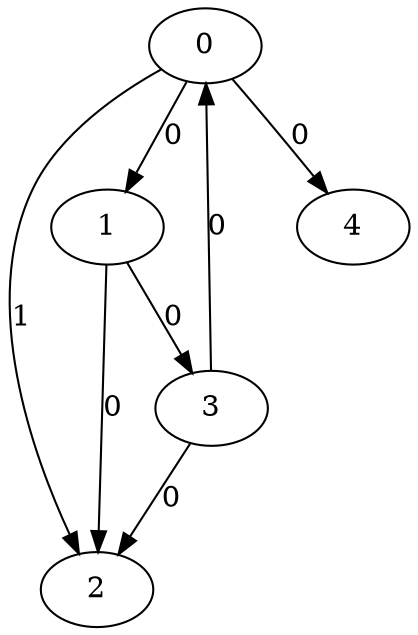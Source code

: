 // Source:274 Canonical: -1 0 1 -1 0 -1 -1 0 0 -1 -1 -1 -1 -1 -1 0 -1 0 -1 -1 -1 -1 -1 -1 -1
digraph HRA_from_274_graph_000 {
  0 -> 1 [label="0"];
  0 -> 2 [label="1"];
  1 -> 2 [label="0"];
  1 -> 3 [label="0"];
  3 -> 0 [label="0"];
  3 -> 2 [label="0"];
  0 -> 4 [label="0"];
}

// Source:274 Canonical: -1 0 1 -1 0 -1 -1 0 0 -1 -1 -1 -1 -1 -1 0 -1 0 -1 -1 0 -1 -1 -1 -1
digraph HRA_from_274_graph_001 {
  0 -> 1 [label="0"];
  0 -> 2 [label="1"];
  1 -> 2 [label="0"];
  1 -> 3 [label="0"];
  3 -> 0 [label="0"];
  3 -> 2 [label="0"];
  0 -> 4 [label="0"];
  4 -> 0 [label="0"];
}

// Source:274 Canonical: -1 0 1 -1 -1 -1 -1 0 0 0 -1 -1 -1 -1 -1 0 -1 0 -1 -1 -1 -1 -1 -1 -1
digraph HRA_from_274_graph_002 {
  0 -> 1 [label="0"];
  0 -> 2 [label="1"];
  1 -> 2 [label="0"];
  1 -> 3 [label="0"];
  3 -> 0 [label="0"];
  3 -> 2 [label="0"];
  1 -> 4 [label="0"];
}

// Source:274 Canonical: -1 0 1 -1 0 -1 -1 0 0 0 -1 -1 -1 -1 -1 0 -1 0 -1 -1 -1 -1 -1 -1 -1
digraph HRA_from_274_graph_003 {
  0 -> 1 [label="0"];
  0 -> 2 [label="1"];
  1 -> 2 [label="0"];
  1 -> 3 [label="0"];
  3 -> 0 [label="0"];
  3 -> 2 [label="0"];
  0 -> 4 [label="0"];
  1 -> 4 [label="0"];
}

// Source:274 Canonical: -1 0 1 -1 -1 -1 -1 0 0 0 -1 -1 -1 -1 -1 0 -1 0 -1 -1 0 -1 -1 -1 -1
digraph HRA_from_274_graph_004 {
  0 -> 1 [label="0"];
  0 -> 2 [label="1"];
  1 -> 2 [label="0"];
  1 -> 3 [label="0"];
  3 -> 0 [label="0"];
  3 -> 2 [label="0"];
  4 -> 0 [label="0"];
  1 -> 4 [label="0"];
}

// Source:274 Canonical: -1 0 1 -1 0 -1 -1 0 0 0 -1 -1 -1 -1 -1 0 -1 0 -1 -1 0 -1 -1 -1 -1
digraph HRA_from_274_graph_005 {
  0 -> 1 [label="0"];
  0 -> 2 [label="1"];
  1 -> 2 [label="0"];
  1 -> 3 [label="0"];
  3 -> 0 [label="0"];
  3 -> 2 [label="0"];
  0 -> 4 [label="0"];
  4 -> 0 [label="0"];
  1 -> 4 [label="0"];
}

// Source:274 Canonical: -1 0 1 -1 0 -1 -1 0 0 -1 -1 -1 -1 -1 -1 0 -1 0 -1 -1 -1 0 -1 -1 -1
digraph HRA_from_274_graph_006 {
  0 -> 1 [label="0"];
  0 -> 2 [label="1"];
  1 -> 2 [label="0"];
  1 -> 3 [label="0"];
  3 -> 0 [label="0"];
  3 -> 2 [label="0"];
  0 -> 4 [label="0"];
  4 -> 1 [label="0"];
}

// Source:274 Canonical: -1 0 1 -1 0 -1 -1 0 0 -1 -1 -1 -1 -1 -1 0 -1 0 -1 -1 0 0 -1 -1 -1
digraph HRA_from_274_graph_007 {
  0 -> 1 [label="0"];
  0 -> 2 [label="1"];
  1 -> 2 [label="0"];
  1 -> 3 [label="0"];
  3 -> 0 [label="0"];
  3 -> 2 [label="0"];
  0 -> 4 [label="0"];
  4 -> 0 [label="0"];
  4 -> 1 [label="0"];
}

// Source:274 Canonical: -1 0 1 -1 -1 -1 -1 0 0 0 -1 -1 -1 -1 -1 0 -1 0 -1 -1 -1 0 -1 -1 -1
digraph HRA_from_274_graph_008 {
  0 -> 1 [label="0"];
  0 -> 2 [label="1"];
  1 -> 2 [label="0"];
  1 -> 3 [label="0"];
  3 -> 0 [label="0"];
  3 -> 2 [label="0"];
  1 -> 4 [label="0"];
  4 -> 1 [label="0"];
}

// Source:274 Canonical: -1 0 1 -1 0 -1 -1 0 0 0 -1 -1 -1 -1 -1 0 -1 0 -1 -1 -1 0 -1 -1 -1
digraph HRA_from_274_graph_009 {
  0 -> 1 [label="0"];
  0 -> 2 [label="1"];
  1 -> 2 [label="0"];
  1 -> 3 [label="0"];
  3 -> 0 [label="0"];
  3 -> 2 [label="0"];
  0 -> 4 [label="0"];
  1 -> 4 [label="0"];
  4 -> 1 [label="0"];
}

// Source:274 Canonical: -1 0 1 -1 -1 -1 -1 0 0 0 -1 -1 -1 -1 -1 0 -1 0 -1 -1 0 0 -1 -1 -1
digraph HRA_from_274_graph_010 {
  0 -> 1 [label="0"];
  0 -> 2 [label="1"];
  1 -> 2 [label="0"];
  1 -> 3 [label="0"];
  3 -> 0 [label="0"];
  3 -> 2 [label="0"];
  4 -> 0 [label="0"];
  1 -> 4 [label="0"];
  4 -> 1 [label="0"];
}

// Source:274 Canonical: -1 0 1 -1 0 -1 -1 0 0 0 -1 -1 -1 -1 -1 0 -1 0 -1 -1 0 0 -1 -1 -1
digraph HRA_from_274_graph_011 {
  0 -> 1 [label="0"];
  0 -> 2 [label="1"];
  1 -> 2 [label="0"];
  1 -> 3 [label="0"];
  3 -> 0 [label="0"];
  3 -> 2 [label="0"];
  0 -> 4 [label="0"];
  4 -> 0 [label="0"];
  1 -> 4 [label="0"];
  4 -> 1 [label="0"];
}

// Source:274 Canonical: -1 0 1 -1 -1 -1 -1 0 0 -1 -1 -1 -1 -1 0 0 -1 0 -1 -1 -1 -1 -1 -1 -1
digraph HRA_from_274_graph_012 {
  0 -> 1 [label="0"];
  0 -> 2 [label="1"];
  1 -> 2 [label="0"];
  1 -> 3 [label="0"];
  3 -> 0 [label="0"];
  3 -> 2 [label="0"];
  2 -> 4 [label="0"];
}

// Source:274 Canonical: -1 0 1 -1 0 -1 -1 0 0 -1 -1 -1 -1 -1 0 0 -1 0 -1 -1 -1 -1 -1 -1 -1
digraph HRA_from_274_graph_013 {
  0 -> 1 [label="0"];
  0 -> 2 [label="1"];
  1 -> 2 [label="0"];
  1 -> 3 [label="0"];
  3 -> 0 [label="0"];
  3 -> 2 [label="0"];
  0 -> 4 [label="0"];
  2 -> 4 [label="0"];
}

// Source:274 Canonical: -1 0 1 -1 -1 -1 -1 0 0 -1 -1 -1 -1 -1 0 0 -1 0 -1 -1 0 -1 -1 -1 -1
digraph HRA_from_274_graph_014 {
  0 -> 1 [label="0"];
  0 -> 2 [label="1"];
  1 -> 2 [label="0"];
  1 -> 3 [label="0"];
  3 -> 0 [label="0"];
  3 -> 2 [label="0"];
  4 -> 0 [label="0"];
  2 -> 4 [label="0"];
}

// Source:274 Canonical: -1 0 1 -1 0 -1 -1 0 0 -1 -1 -1 -1 -1 0 0 -1 0 -1 -1 0 -1 -1 -1 -1
digraph HRA_from_274_graph_015 {
  0 -> 1 [label="0"];
  0 -> 2 [label="1"];
  1 -> 2 [label="0"];
  1 -> 3 [label="0"];
  3 -> 0 [label="0"];
  3 -> 2 [label="0"];
  0 -> 4 [label="0"];
  4 -> 0 [label="0"];
  2 -> 4 [label="0"];
}

// Source:274 Canonical: -1 0 1 -1 -1 -1 -1 0 0 0 -1 -1 -1 -1 0 0 -1 0 -1 -1 -1 -1 -1 -1 -1
digraph HRA_from_274_graph_016 {
  0 -> 1 [label="0"];
  0 -> 2 [label="1"];
  1 -> 2 [label="0"];
  1 -> 3 [label="0"];
  3 -> 0 [label="0"];
  3 -> 2 [label="0"];
  1 -> 4 [label="0"];
  2 -> 4 [label="0"];
}

// Source:274 Canonical: -1 0 1 -1 0 -1 -1 0 0 0 -1 -1 -1 -1 0 0 -1 0 -1 -1 -1 -1 -1 -1 -1
digraph HRA_from_274_graph_017 {
  0 -> 1 [label="0"];
  0 -> 2 [label="1"];
  1 -> 2 [label="0"];
  1 -> 3 [label="0"];
  3 -> 0 [label="0"];
  3 -> 2 [label="0"];
  0 -> 4 [label="0"];
  1 -> 4 [label="0"];
  2 -> 4 [label="0"];
}

// Source:274 Canonical: -1 0 1 -1 -1 -1 -1 0 0 0 -1 -1 -1 -1 0 0 -1 0 -1 -1 0 -1 -1 -1 -1
digraph HRA_from_274_graph_018 {
  0 -> 1 [label="0"];
  0 -> 2 [label="1"];
  1 -> 2 [label="0"];
  1 -> 3 [label="0"];
  3 -> 0 [label="0"];
  3 -> 2 [label="0"];
  4 -> 0 [label="0"];
  1 -> 4 [label="0"];
  2 -> 4 [label="0"];
}

// Source:274 Canonical: -1 0 1 -1 0 -1 -1 0 0 0 -1 -1 -1 -1 0 0 -1 0 -1 -1 0 -1 -1 -1 -1
digraph HRA_from_274_graph_019 {
  0 -> 1 [label="0"];
  0 -> 2 [label="1"];
  1 -> 2 [label="0"];
  1 -> 3 [label="0"];
  3 -> 0 [label="0"];
  3 -> 2 [label="0"];
  0 -> 4 [label="0"];
  4 -> 0 [label="0"];
  1 -> 4 [label="0"];
  2 -> 4 [label="0"];
}

// Source:274 Canonical: -1 0 1 -1 -1 -1 -1 0 0 -1 -1 -1 -1 -1 0 0 -1 0 -1 -1 -1 0 -1 -1 -1
digraph HRA_from_274_graph_020 {
  0 -> 1 [label="0"];
  0 -> 2 [label="1"];
  1 -> 2 [label="0"];
  1 -> 3 [label="0"];
  3 -> 0 [label="0"];
  3 -> 2 [label="0"];
  4 -> 1 [label="0"];
  2 -> 4 [label="0"];
}

// Source:274 Canonical: -1 0 1 -1 0 -1 -1 0 0 -1 -1 -1 -1 -1 0 0 -1 0 -1 -1 -1 0 -1 -1 -1
digraph HRA_from_274_graph_021 {
  0 -> 1 [label="0"];
  0 -> 2 [label="1"];
  1 -> 2 [label="0"];
  1 -> 3 [label="0"];
  3 -> 0 [label="0"];
  3 -> 2 [label="0"];
  0 -> 4 [label="0"];
  4 -> 1 [label="0"];
  2 -> 4 [label="0"];
}

// Source:274 Canonical: -1 0 1 -1 -1 -1 -1 0 0 -1 -1 -1 -1 -1 0 0 -1 0 -1 -1 0 0 -1 -1 -1
digraph HRA_from_274_graph_022 {
  0 -> 1 [label="0"];
  0 -> 2 [label="1"];
  1 -> 2 [label="0"];
  1 -> 3 [label="0"];
  3 -> 0 [label="0"];
  3 -> 2 [label="0"];
  4 -> 0 [label="0"];
  4 -> 1 [label="0"];
  2 -> 4 [label="0"];
}

// Source:274 Canonical: -1 0 1 -1 0 -1 -1 0 0 -1 -1 -1 -1 -1 0 0 -1 0 -1 -1 0 0 -1 -1 -1
digraph HRA_from_274_graph_023 {
  0 -> 1 [label="0"];
  0 -> 2 [label="1"];
  1 -> 2 [label="0"];
  1 -> 3 [label="0"];
  3 -> 0 [label="0"];
  3 -> 2 [label="0"];
  0 -> 4 [label="0"];
  4 -> 0 [label="0"];
  4 -> 1 [label="0"];
  2 -> 4 [label="0"];
}

// Source:274 Canonical: -1 0 1 -1 -1 -1 -1 0 0 0 -1 -1 -1 -1 0 0 -1 0 -1 -1 -1 0 -1 -1 -1
digraph HRA_from_274_graph_024 {
  0 -> 1 [label="0"];
  0 -> 2 [label="1"];
  1 -> 2 [label="0"];
  1 -> 3 [label="0"];
  3 -> 0 [label="0"];
  3 -> 2 [label="0"];
  1 -> 4 [label="0"];
  4 -> 1 [label="0"];
  2 -> 4 [label="0"];
}

// Source:274 Canonical: -1 0 1 -1 0 -1 -1 0 0 0 -1 -1 -1 -1 0 0 -1 0 -1 -1 -1 0 -1 -1 -1
digraph HRA_from_274_graph_025 {
  0 -> 1 [label="0"];
  0 -> 2 [label="1"];
  1 -> 2 [label="0"];
  1 -> 3 [label="0"];
  3 -> 0 [label="0"];
  3 -> 2 [label="0"];
  0 -> 4 [label="0"];
  1 -> 4 [label="0"];
  4 -> 1 [label="0"];
  2 -> 4 [label="0"];
}

// Source:274 Canonical: -1 0 1 -1 -1 -1 -1 0 0 0 -1 -1 -1 -1 0 0 -1 0 -1 -1 0 0 -1 -1 -1
digraph HRA_from_274_graph_026 {
  0 -> 1 [label="0"];
  0 -> 2 [label="1"];
  1 -> 2 [label="0"];
  1 -> 3 [label="0"];
  3 -> 0 [label="0"];
  3 -> 2 [label="0"];
  4 -> 0 [label="0"];
  1 -> 4 [label="0"];
  4 -> 1 [label="0"];
  2 -> 4 [label="0"];
}

// Source:274 Canonical: -1 0 1 -1 0 -1 -1 0 0 0 -1 -1 -1 -1 0 0 -1 0 -1 -1 0 0 -1 -1 -1
digraph HRA_from_274_graph_027 {
  0 -> 1 [label="0"];
  0 -> 2 [label="1"];
  1 -> 2 [label="0"];
  1 -> 3 [label="0"];
  3 -> 0 [label="0"];
  3 -> 2 [label="0"];
  0 -> 4 [label="0"];
  4 -> 0 [label="0"];
  1 -> 4 [label="0"];
  4 -> 1 [label="0"];
  2 -> 4 [label="0"];
}

// Source:274 Canonical: -1 0 1 -1 0 -1 -1 0 0 -1 -1 -1 -1 -1 -1 0 -1 0 -1 -1 -1 -1 0 -1 -1
digraph HRA_from_274_graph_028 {
  0 -> 1 [label="0"];
  0 -> 2 [label="1"];
  1 -> 2 [label="0"];
  1 -> 3 [label="0"];
  3 -> 0 [label="0"];
  3 -> 2 [label="0"];
  0 -> 4 [label="0"];
  4 -> 2 [label="0"];
}

// Source:274 Canonical: -1 0 1 -1 0 -1 -1 0 0 -1 -1 -1 -1 -1 -1 0 -1 0 -1 -1 0 -1 0 -1 -1
digraph HRA_from_274_graph_029 {
  0 -> 1 [label="0"];
  0 -> 2 [label="1"];
  1 -> 2 [label="0"];
  1 -> 3 [label="0"];
  3 -> 0 [label="0"];
  3 -> 2 [label="0"];
  0 -> 4 [label="0"];
  4 -> 0 [label="0"];
  4 -> 2 [label="0"];
}

// Source:274 Canonical: -1 0 1 -1 -1 -1 -1 0 0 0 -1 -1 -1 -1 -1 0 -1 0 -1 -1 -1 -1 0 -1 -1
digraph HRA_from_274_graph_030 {
  0 -> 1 [label="0"];
  0 -> 2 [label="1"];
  1 -> 2 [label="0"];
  1 -> 3 [label="0"];
  3 -> 0 [label="0"];
  3 -> 2 [label="0"];
  1 -> 4 [label="0"];
  4 -> 2 [label="0"];
}

// Source:274 Canonical: -1 0 1 -1 0 -1 -1 0 0 0 -1 -1 -1 -1 -1 0 -1 0 -1 -1 -1 -1 0 -1 -1
digraph HRA_from_274_graph_031 {
  0 -> 1 [label="0"];
  0 -> 2 [label="1"];
  1 -> 2 [label="0"];
  1 -> 3 [label="0"];
  3 -> 0 [label="0"];
  3 -> 2 [label="0"];
  0 -> 4 [label="0"];
  1 -> 4 [label="0"];
  4 -> 2 [label="0"];
}

// Source:274 Canonical: -1 0 1 -1 -1 -1 -1 0 0 0 -1 -1 -1 -1 -1 0 -1 0 -1 -1 0 -1 0 -1 -1
digraph HRA_from_274_graph_032 {
  0 -> 1 [label="0"];
  0 -> 2 [label="1"];
  1 -> 2 [label="0"];
  1 -> 3 [label="0"];
  3 -> 0 [label="0"];
  3 -> 2 [label="0"];
  4 -> 0 [label="0"];
  1 -> 4 [label="0"];
  4 -> 2 [label="0"];
}

// Source:274 Canonical: -1 0 1 -1 0 -1 -1 0 0 0 -1 -1 -1 -1 -1 0 -1 0 -1 -1 0 -1 0 -1 -1
digraph HRA_from_274_graph_033 {
  0 -> 1 [label="0"];
  0 -> 2 [label="1"];
  1 -> 2 [label="0"];
  1 -> 3 [label="0"];
  3 -> 0 [label="0"];
  3 -> 2 [label="0"];
  0 -> 4 [label="0"];
  4 -> 0 [label="0"];
  1 -> 4 [label="0"];
  4 -> 2 [label="0"];
}

// Source:274 Canonical: -1 0 1 -1 0 -1 -1 0 0 -1 -1 -1 -1 -1 -1 0 -1 0 -1 -1 -1 0 0 -1 -1
digraph HRA_from_274_graph_034 {
  0 -> 1 [label="0"];
  0 -> 2 [label="1"];
  1 -> 2 [label="0"];
  1 -> 3 [label="0"];
  3 -> 0 [label="0"];
  3 -> 2 [label="0"];
  0 -> 4 [label="0"];
  4 -> 1 [label="0"];
  4 -> 2 [label="0"];
}

// Source:274 Canonical: -1 0 1 -1 0 -1 -1 0 0 -1 -1 -1 -1 -1 -1 0 -1 0 -1 -1 0 0 0 -1 -1
digraph HRA_from_274_graph_035 {
  0 -> 1 [label="0"];
  0 -> 2 [label="1"];
  1 -> 2 [label="0"];
  1 -> 3 [label="0"];
  3 -> 0 [label="0"];
  3 -> 2 [label="0"];
  0 -> 4 [label="0"];
  4 -> 0 [label="0"];
  4 -> 1 [label="0"];
  4 -> 2 [label="0"];
}

// Source:274 Canonical: -1 0 1 -1 -1 -1 -1 0 0 0 -1 -1 -1 -1 -1 0 -1 0 -1 -1 -1 0 0 -1 -1
digraph HRA_from_274_graph_036 {
  0 -> 1 [label="0"];
  0 -> 2 [label="1"];
  1 -> 2 [label="0"];
  1 -> 3 [label="0"];
  3 -> 0 [label="0"];
  3 -> 2 [label="0"];
  1 -> 4 [label="0"];
  4 -> 1 [label="0"];
  4 -> 2 [label="0"];
}

// Source:274 Canonical: -1 0 1 -1 0 -1 -1 0 0 0 -1 -1 -1 -1 -1 0 -1 0 -1 -1 -1 0 0 -1 -1
digraph HRA_from_274_graph_037 {
  0 -> 1 [label="0"];
  0 -> 2 [label="1"];
  1 -> 2 [label="0"];
  1 -> 3 [label="0"];
  3 -> 0 [label="0"];
  3 -> 2 [label="0"];
  0 -> 4 [label="0"];
  1 -> 4 [label="0"];
  4 -> 1 [label="0"];
  4 -> 2 [label="0"];
}

// Source:274 Canonical: -1 0 1 -1 -1 -1 -1 0 0 0 -1 -1 -1 -1 -1 0 -1 0 -1 -1 0 0 0 -1 -1
digraph HRA_from_274_graph_038 {
  0 -> 1 [label="0"];
  0 -> 2 [label="1"];
  1 -> 2 [label="0"];
  1 -> 3 [label="0"];
  3 -> 0 [label="0"];
  3 -> 2 [label="0"];
  4 -> 0 [label="0"];
  1 -> 4 [label="0"];
  4 -> 1 [label="0"];
  4 -> 2 [label="0"];
}

// Source:274 Canonical: -1 0 1 -1 0 -1 -1 0 0 0 -1 -1 -1 -1 -1 0 -1 0 -1 -1 0 0 0 -1 -1
digraph HRA_from_274_graph_039 {
  0 -> 1 [label="0"];
  0 -> 2 [label="1"];
  1 -> 2 [label="0"];
  1 -> 3 [label="0"];
  3 -> 0 [label="0"];
  3 -> 2 [label="0"];
  0 -> 4 [label="0"];
  4 -> 0 [label="0"];
  1 -> 4 [label="0"];
  4 -> 1 [label="0"];
  4 -> 2 [label="0"];
}

// Source:274 Canonical: -1 0 1 -1 -1 -1 -1 0 0 -1 -1 -1 -1 -1 0 0 -1 0 -1 -1 -1 -1 0 -1 -1
digraph HRA_from_274_graph_040 {
  0 -> 1 [label="0"];
  0 -> 2 [label="1"];
  1 -> 2 [label="0"];
  1 -> 3 [label="0"];
  3 -> 0 [label="0"];
  3 -> 2 [label="0"];
  2 -> 4 [label="0"];
  4 -> 2 [label="0"];
}

// Source:274 Canonical: -1 0 1 -1 0 -1 -1 0 0 -1 -1 -1 -1 -1 0 0 -1 0 -1 -1 -1 -1 0 -1 -1
digraph HRA_from_274_graph_041 {
  0 -> 1 [label="0"];
  0 -> 2 [label="1"];
  1 -> 2 [label="0"];
  1 -> 3 [label="0"];
  3 -> 0 [label="0"];
  3 -> 2 [label="0"];
  0 -> 4 [label="0"];
  2 -> 4 [label="0"];
  4 -> 2 [label="0"];
}

// Source:274 Canonical: -1 0 1 -1 -1 -1 -1 0 0 -1 -1 -1 -1 -1 0 0 -1 0 -1 -1 0 -1 0 -1 -1
digraph HRA_from_274_graph_042 {
  0 -> 1 [label="0"];
  0 -> 2 [label="1"];
  1 -> 2 [label="0"];
  1 -> 3 [label="0"];
  3 -> 0 [label="0"];
  3 -> 2 [label="0"];
  4 -> 0 [label="0"];
  2 -> 4 [label="0"];
  4 -> 2 [label="0"];
}

// Source:274 Canonical: -1 0 1 -1 0 -1 -1 0 0 -1 -1 -1 -1 -1 0 0 -1 0 -1 -1 0 -1 0 -1 -1
digraph HRA_from_274_graph_043 {
  0 -> 1 [label="0"];
  0 -> 2 [label="1"];
  1 -> 2 [label="0"];
  1 -> 3 [label="0"];
  3 -> 0 [label="0"];
  3 -> 2 [label="0"];
  0 -> 4 [label="0"];
  4 -> 0 [label="0"];
  2 -> 4 [label="0"];
  4 -> 2 [label="0"];
}

// Source:274 Canonical: -1 0 1 -1 -1 -1 -1 0 0 0 -1 -1 -1 -1 0 0 -1 0 -1 -1 -1 -1 0 -1 -1
digraph HRA_from_274_graph_044 {
  0 -> 1 [label="0"];
  0 -> 2 [label="1"];
  1 -> 2 [label="0"];
  1 -> 3 [label="0"];
  3 -> 0 [label="0"];
  3 -> 2 [label="0"];
  1 -> 4 [label="0"];
  2 -> 4 [label="0"];
  4 -> 2 [label="0"];
}

// Source:274 Canonical: -1 0 1 -1 0 -1 -1 0 0 0 -1 -1 -1 -1 0 0 -1 0 -1 -1 -1 -1 0 -1 -1
digraph HRA_from_274_graph_045 {
  0 -> 1 [label="0"];
  0 -> 2 [label="1"];
  1 -> 2 [label="0"];
  1 -> 3 [label="0"];
  3 -> 0 [label="0"];
  3 -> 2 [label="0"];
  0 -> 4 [label="0"];
  1 -> 4 [label="0"];
  2 -> 4 [label="0"];
  4 -> 2 [label="0"];
}

// Source:274 Canonical: -1 0 1 -1 -1 -1 -1 0 0 0 -1 -1 -1 -1 0 0 -1 0 -1 -1 0 -1 0 -1 -1
digraph HRA_from_274_graph_046 {
  0 -> 1 [label="0"];
  0 -> 2 [label="1"];
  1 -> 2 [label="0"];
  1 -> 3 [label="0"];
  3 -> 0 [label="0"];
  3 -> 2 [label="0"];
  4 -> 0 [label="0"];
  1 -> 4 [label="0"];
  2 -> 4 [label="0"];
  4 -> 2 [label="0"];
}

// Source:274 Canonical: -1 0 1 -1 0 -1 -1 0 0 0 -1 -1 -1 -1 0 0 -1 0 -1 -1 0 -1 0 -1 -1
digraph HRA_from_274_graph_047 {
  0 -> 1 [label="0"];
  0 -> 2 [label="1"];
  1 -> 2 [label="0"];
  1 -> 3 [label="0"];
  3 -> 0 [label="0"];
  3 -> 2 [label="0"];
  0 -> 4 [label="0"];
  4 -> 0 [label="0"];
  1 -> 4 [label="0"];
  2 -> 4 [label="0"];
  4 -> 2 [label="0"];
}

// Source:274 Canonical: -1 0 1 -1 -1 -1 -1 0 0 -1 -1 -1 -1 -1 0 0 -1 0 -1 -1 -1 0 0 -1 -1
digraph HRA_from_274_graph_048 {
  0 -> 1 [label="0"];
  0 -> 2 [label="1"];
  1 -> 2 [label="0"];
  1 -> 3 [label="0"];
  3 -> 0 [label="0"];
  3 -> 2 [label="0"];
  4 -> 1 [label="0"];
  2 -> 4 [label="0"];
  4 -> 2 [label="0"];
}

// Source:274 Canonical: -1 0 1 -1 0 -1 -1 0 0 -1 -1 -1 -1 -1 0 0 -1 0 -1 -1 -1 0 0 -1 -1
digraph HRA_from_274_graph_049 {
  0 -> 1 [label="0"];
  0 -> 2 [label="1"];
  1 -> 2 [label="0"];
  1 -> 3 [label="0"];
  3 -> 0 [label="0"];
  3 -> 2 [label="0"];
  0 -> 4 [label="0"];
  4 -> 1 [label="0"];
  2 -> 4 [label="0"];
  4 -> 2 [label="0"];
}

// Source:274 Canonical: -1 0 1 -1 -1 -1 -1 0 0 -1 -1 -1 -1 -1 0 0 -1 0 -1 -1 0 0 0 -1 -1
digraph HRA_from_274_graph_050 {
  0 -> 1 [label="0"];
  0 -> 2 [label="1"];
  1 -> 2 [label="0"];
  1 -> 3 [label="0"];
  3 -> 0 [label="0"];
  3 -> 2 [label="0"];
  4 -> 0 [label="0"];
  4 -> 1 [label="0"];
  2 -> 4 [label="0"];
  4 -> 2 [label="0"];
}

// Source:274 Canonical: -1 0 1 -1 0 -1 -1 0 0 -1 -1 -1 -1 -1 0 0 -1 0 -1 -1 0 0 0 -1 -1
digraph HRA_from_274_graph_051 {
  0 -> 1 [label="0"];
  0 -> 2 [label="1"];
  1 -> 2 [label="0"];
  1 -> 3 [label="0"];
  3 -> 0 [label="0"];
  3 -> 2 [label="0"];
  0 -> 4 [label="0"];
  4 -> 0 [label="0"];
  4 -> 1 [label="0"];
  2 -> 4 [label="0"];
  4 -> 2 [label="0"];
}

// Source:274 Canonical: -1 0 1 -1 -1 -1 -1 0 0 0 -1 -1 -1 -1 0 0 -1 0 -1 -1 -1 0 0 -1 -1
digraph HRA_from_274_graph_052 {
  0 -> 1 [label="0"];
  0 -> 2 [label="1"];
  1 -> 2 [label="0"];
  1 -> 3 [label="0"];
  3 -> 0 [label="0"];
  3 -> 2 [label="0"];
  1 -> 4 [label="0"];
  4 -> 1 [label="0"];
  2 -> 4 [label="0"];
  4 -> 2 [label="0"];
}

// Source:274 Canonical: -1 0 1 -1 0 -1 -1 0 0 0 -1 -1 -1 -1 0 0 -1 0 -1 -1 -1 0 0 -1 -1
digraph HRA_from_274_graph_053 {
  0 -> 1 [label="0"];
  0 -> 2 [label="1"];
  1 -> 2 [label="0"];
  1 -> 3 [label="0"];
  3 -> 0 [label="0"];
  3 -> 2 [label="0"];
  0 -> 4 [label="0"];
  1 -> 4 [label="0"];
  4 -> 1 [label="0"];
  2 -> 4 [label="0"];
  4 -> 2 [label="0"];
}

// Source:274 Canonical: -1 0 1 -1 -1 -1 -1 0 0 0 -1 -1 -1 -1 0 0 -1 0 -1 -1 0 0 0 -1 -1
digraph HRA_from_274_graph_054 {
  0 -> 1 [label="0"];
  0 -> 2 [label="1"];
  1 -> 2 [label="0"];
  1 -> 3 [label="0"];
  3 -> 0 [label="0"];
  3 -> 2 [label="0"];
  4 -> 0 [label="0"];
  1 -> 4 [label="0"];
  4 -> 1 [label="0"];
  2 -> 4 [label="0"];
  4 -> 2 [label="0"];
}

// Source:274 Canonical: -1 0 1 -1 0 -1 -1 0 0 0 -1 -1 -1 -1 0 0 -1 0 -1 -1 0 0 0 -1 -1
digraph HRA_from_274_graph_055 {
  0 -> 1 [label="0"];
  0 -> 2 [label="1"];
  1 -> 2 [label="0"];
  1 -> 3 [label="0"];
  3 -> 0 [label="0"];
  3 -> 2 [label="0"];
  0 -> 4 [label="0"];
  4 -> 0 [label="0"];
  1 -> 4 [label="0"];
  4 -> 1 [label="0"];
  2 -> 4 [label="0"];
  4 -> 2 [label="0"];
}

// Source:274 Canonical: -1 0 1 -1 -1 -1 -1 0 0 -1 -1 -1 -1 -1 -1 0 -1 0 -1 0 -1 -1 -1 -1 -1
digraph HRA_from_274_graph_056 {
  0 -> 1 [label="0"];
  0 -> 2 [label="1"];
  1 -> 2 [label="0"];
  1 -> 3 [label="0"];
  3 -> 0 [label="0"];
  3 -> 2 [label="0"];
  3 -> 4 [label="0"];
}

// Source:274 Canonical: -1 0 1 -1 0 -1 -1 0 0 -1 -1 -1 -1 -1 -1 0 -1 0 -1 0 -1 -1 -1 -1 -1
digraph HRA_from_274_graph_057 {
  0 -> 1 [label="0"];
  0 -> 2 [label="1"];
  1 -> 2 [label="0"];
  1 -> 3 [label="0"];
  3 -> 0 [label="0"];
  3 -> 2 [label="0"];
  0 -> 4 [label="0"];
  3 -> 4 [label="0"];
}

// Source:274 Canonical: -1 0 1 -1 -1 -1 -1 0 0 -1 -1 -1 -1 -1 -1 0 -1 0 -1 0 0 -1 -1 -1 -1
digraph HRA_from_274_graph_058 {
  0 -> 1 [label="0"];
  0 -> 2 [label="1"];
  1 -> 2 [label="0"];
  1 -> 3 [label="0"];
  3 -> 0 [label="0"];
  3 -> 2 [label="0"];
  4 -> 0 [label="0"];
  3 -> 4 [label="0"];
}

// Source:274 Canonical: -1 0 1 -1 0 -1 -1 0 0 -1 -1 -1 -1 -1 -1 0 -1 0 -1 0 0 -1 -1 -1 -1
digraph HRA_from_274_graph_059 {
  0 -> 1 [label="0"];
  0 -> 2 [label="1"];
  1 -> 2 [label="0"];
  1 -> 3 [label="0"];
  3 -> 0 [label="0"];
  3 -> 2 [label="0"];
  0 -> 4 [label="0"];
  4 -> 0 [label="0"];
  3 -> 4 [label="0"];
}

// Source:274 Canonical: -1 0 1 -1 -1 -1 -1 0 0 0 -1 -1 -1 -1 -1 0 -1 0 -1 0 -1 -1 -1 -1 -1
digraph HRA_from_274_graph_060 {
  0 -> 1 [label="0"];
  0 -> 2 [label="1"];
  1 -> 2 [label="0"];
  1 -> 3 [label="0"];
  3 -> 0 [label="0"];
  3 -> 2 [label="0"];
  1 -> 4 [label="0"];
  3 -> 4 [label="0"];
}

// Source:274 Canonical: -1 0 1 -1 0 -1 -1 0 0 0 -1 -1 -1 -1 -1 0 -1 0 -1 0 -1 -1 -1 -1 -1
digraph HRA_from_274_graph_061 {
  0 -> 1 [label="0"];
  0 -> 2 [label="1"];
  1 -> 2 [label="0"];
  1 -> 3 [label="0"];
  3 -> 0 [label="0"];
  3 -> 2 [label="0"];
  0 -> 4 [label="0"];
  1 -> 4 [label="0"];
  3 -> 4 [label="0"];
}

// Source:274 Canonical: -1 0 1 -1 -1 -1 -1 0 0 0 -1 -1 -1 -1 -1 0 -1 0 -1 0 0 -1 -1 -1 -1
digraph HRA_from_274_graph_062 {
  0 -> 1 [label="0"];
  0 -> 2 [label="1"];
  1 -> 2 [label="0"];
  1 -> 3 [label="0"];
  3 -> 0 [label="0"];
  3 -> 2 [label="0"];
  4 -> 0 [label="0"];
  1 -> 4 [label="0"];
  3 -> 4 [label="0"];
}

// Source:274 Canonical: -1 0 1 -1 0 -1 -1 0 0 0 -1 -1 -1 -1 -1 0 -1 0 -1 0 0 -1 -1 -1 -1
digraph HRA_from_274_graph_063 {
  0 -> 1 [label="0"];
  0 -> 2 [label="1"];
  1 -> 2 [label="0"];
  1 -> 3 [label="0"];
  3 -> 0 [label="0"];
  3 -> 2 [label="0"];
  0 -> 4 [label="0"];
  4 -> 0 [label="0"];
  1 -> 4 [label="0"];
  3 -> 4 [label="0"];
}

// Source:274 Canonical: -1 0 1 -1 -1 -1 -1 0 0 -1 -1 -1 -1 -1 -1 0 -1 0 -1 0 -1 0 -1 -1 -1
digraph HRA_from_274_graph_064 {
  0 -> 1 [label="0"];
  0 -> 2 [label="1"];
  1 -> 2 [label="0"];
  1 -> 3 [label="0"];
  3 -> 0 [label="0"];
  3 -> 2 [label="0"];
  4 -> 1 [label="0"];
  3 -> 4 [label="0"];
}

// Source:274 Canonical: -1 0 1 -1 0 -1 -1 0 0 -1 -1 -1 -1 -1 -1 0 -1 0 -1 0 -1 0 -1 -1 -1
digraph HRA_from_274_graph_065 {
  0 -> 1 [label="0"];
  0 -> 2 [label="1"];
  1 -> 2 [label="0"];
  1 -> 3 [label="0"];
  3 -> 0 [label="0"];
  3 -> 2 [label="0"];
  0 -> 4 [label="0"];
  4 -> 1 [label="0"];
  3 -> 4 [label="0"];
}

// Source:274 Canonical: -1 0 1 -1 -1 -1 -1 0 0 -1 -1 -1 -1 -1 -1 0 -1 0 -1 0 0 0 -1 -1 -1
digraph HRA_from_274_graph_066 {
  0 -> 1 [label="0"];
  0 -> 2 [label="1"];
  1 -> 2 [label="0"];
  1 -> 3 [label="0"];
  3 -> 0 [label="0"];
  3 -> 2 [label="0"];
  4 -> 0 [label="0"];
  4 -> 1 [label="0"];
  3 -> 4 [label="0"];
}

// Source:274 Canonical: -1 0 1 -1 0 -1 -1 0 0 -1 -1 -1 -1 -1 -1 0 -1 0 -1 0 0 0 -1 -1 -1
digraph HRA_from_274_graph_067 {
  0 -> 1 [label="0"];
  0 -> 2 [label="1"];
  1 -> 2 [label="0"];
  1 -> 3 [label="0"];
  3 -> 0 [label="0"];
  3 -> 2 [label="0"];
  0 -> 4 [label="0"];
  4 -> 0 [label="0"];
  4 -> 1 [label="0"];
  3 -> 4 [label="0"];
}

// Source:274 Canonical: -1 0 1 -1 -1 -1 -1 0 0 0 -1 -1 -1 -1 -1 0 -1 0 -1 0 -1 0 -1 -1 -1
digraph HRA_from_274_graph_068 {
  0 -> 1 [label="0"];
  0 -> 2 [label="1"];
  1 -> 2 [label="0"];
  1 -> 3 [label="0"];
  3 -> 0 [label="0"];
  3 -> 2 [label="0"];
  1 -> 4 [label="0"];
  4 -> 1 [label="0"];
  3 -> 4 [label="0"];
}

// Source:274 Canonical: -1 0 1 -1 0 -1 -1 0 0 0 -1 -1 -1 -1 -1 0 -1 0 -1 0 -1 0 -1 -1 -1
digraph HRA_from_274_graph_069 {
  0 -> 1 [label="0"];
  0 -> 2 [label="1"];
  1 -> 2 [label="0"];
  1 -> 3 [label="0"];
  3 -> 0 [label="0"];
  3 -> 2 [label="0"];
  0 -> 4 [label="0"];
  1 -> 4 [label="0"];
  4 -> 1 [label="0"];
  3 -> 4 [label="0"];
}

// Source:274 Canonical: -1 0 1 -1 -1 -1 -1 0 0 0 -1 -1 -1 -1 -1 0 -1 0 -1 0 0 0 -1 -1 -1
digraph HRA_from_274_graph_070 {
  0 -> 1 [label="0"];
  0 -> 2 [label="1"];
  1 -> 2 [label="0"];
  1 -> 3 [label="0"];
  3 -> 0 [label="0"];
  3 -> 2 [label="0"];
  4 -> 0 [label="0"];
  1 -> 4 [label="0"];
  4 -> 1 [label="0"];
  3 -> 4 [label="0"];
}

// Source:274 Canonical: -1 0 1 -1 0 -1 -1 0 0 0 -1 -1 -1 -1 -1 0 -1 0 -1 0 0 0 -1 -1 -1
digraph HRA_from_274_graph_071 {
  0 -> 1 [label="0"];
  0 -> 2 [label="1"];
  1 -> 2 [label="0"];
  1 -> 3 [label="0"];
  3 -> 0 [label="0"];
  3 -> 2 [label="0"];
  0 -> 4 [label="0"];
  4 -> 0 [label="0"];
  1 -> 4 [label="0"];
  4 -> 1 [label="0"];
  3 -> 4 [label="0"];
}

// Source:274 Canonical: -1 0 1 -1 -1 -1 -1 0 0 -1 -1 -1 -1 -1 0 0 -1 0 -1 0 -1 -1 -1 -1 -1
digraph HRA_from_274_graph_072 {
  0 -> 1 [label="0"];
  0 -> 2 [label="1"];
  1 -> 2 [label="0"];
  1 -> 3 [label="0"];
  3 -> 0 [label="0"];
  3 -> 2 [label="0"];
  2 -> 4 [label="0"];
  3 -> 4 [label="0"];
}

// Source:274 Canonical: -1 0 1 -1 0 -1 -1 0 0 -1 -1 -1 -1 -1 0 0 -1 0 -1 0 -1 -1 -1 -1 -1
digraph HRA_from_274_graph_073 {
  0 -> 1 [label="0"];
  0 -> 2 [label="1"];
  1 -> 2 [label="0"];
  1 -> 3 [label="0"];
  3 -> 0 [label="0"];
  3 -> 2 [label="0"];
  0 -> 4 [label="0"];
  2 -> 4 [label="0"];
  3 -> 4 [label="0"];
}

// Source:274 Canonical: -1 0 1 -1 -1 -1 -1 0 0 -1 -1 -1 -1 -1 0 0 -1 0 -1 0 0 -1 -1 -1 -1
digraph HRA_from_274_graph_074 {
  0 -> 1 [label="0"];
  0 -> 2 [label="1"];
  1 -> 2 [label="0"];
  1 -> 3 [label="0"];
  3 -> 0 [label="0"];
  3 -> 2 [label="0"];
  4 -> 0 [label="0"];
  2 -> 4 [label="0"];
  3 -> 4 [label="0"];
}

// Source:274 Canonical: -1 0 1 -1 0 -1 -1 0 0 -1 -1 -1 -1 -1 0 0 -1 0 -1 0 0 -1 -1 -1 -1
digraph HRA_from_274_graph_075 {
  0 -> 1 [label="0"];
  0 -> 2 [label="1"];
  1 -> 2 [label="0"];
  1 -> 3 [label="0"];
  3 -> 0 [label="0"];
  3 -> 2 [label="0"];
  0 -> 4 [label="0"];
  4 -> 0 [label="0"];
  2 -> 4 [label="0"];
  3 -> 4 [label="0"];
}

// Source:274 Canonical: -1 0 1 -1 -1 -1 -1 0 0 0 -1 -1 -1 -1 0 0 -1 0 -1 0 -1 -1 -1 -1 -1
digraph HRA_from_274_graph_076 {
  0 -> 1 [label="0"];
  0 -> 2 [label="1"];
  1 -> 2 [label="0"];
  1 -> 3 [label="0"];
  3 -> 0 [label="0"];
  3 -> 2 [label="0"];
  1 -> 4 [label="0"];
  2 -> 4 [label="0"];
  3 -> 4 [label="0"];
}

// Source:274 Canonical: -1 0 1 -1 0 -1 -1 0 0 0 -1 -1 -1 -1 0 0 -1 0 -1 0 -1 -1 -1 -1 -1
digraph HRA_from_274_graph_077 {
  0 -> 1 [label="0"];
  0 -> 2 [label="1"];
  1 -> 2 [label="0"];
  1 -> 3 [label="0"];
  3 -> 0 [label="0"];
  3 -> 2 [label="0"];
  0 -> 4 [label="0"];
  1 -> 4 [label="0"];
  2 -> 4 [label="0"];
  3 -> 4 [label="0"];
}

// Source:274 Canonical: -1 0 1 -1 -1 -1 -1 0 0 0 -1 -1 -1 -1 0 0 -1 0 -1 0 0 -1 -1 -1 -1
digraph HRA_from_274_graph_078 {
  0 -> 1 [label="0"];
  0 -> 2 [label="1"];
  1 -> 2 [label="0"];
  1 -> 3 [label="0"];
  3 -> 0 [label="0"];
  3 -> 2 [label="0"];
  4 -> 0 [label="0"];
  1 -> 4 [label="0"];
  2 -> 4 [label="0"];
  3 -> 4 [label="0"];
}

// Source:274 Canonical: -1 0 1 -1 0 -1 -1 0 0 0 -1 -1 -1 -1 0 0 -1 0 -1 0 0 -1 -1 -1 -1
digraph HRA_from_274_graph_079 {
  0 -> 1 [label="0"];
  0 -> 2 [label="1"];
  1 -> 2 [label="0"];
  1 -> 3 [label="0"];
  3 -> 0 [label="0"];
  3 -> 2 [label="0"];
  0 -> 4 [label="0"];
  4 -> 0 [label="0"];
  1 -> 4 [label="0"];
  2 -> 4 [label="0"];
  3 -> 4 [label="0"];
}

// Source:274 Canonical: -1 0 1 -1 -1 -1 -1 0 0 -1 -1 -1 -1 -1 0 0 -1 0 -1 0 -1 0 -1 -1 -1
digraph HRA_from_274_graph_080 {
  0 -> 1 [label="0"];
  0 -> 2 [label="1"];
  1 -> 2 [label="0"];
  1 -> 3 [label="0"];
  3 -> 0 [label="0"];
  3 -> 2 [label="0"];
  4 -> 1 [label="0"];
  2 -> 4 [label="0"];
  3 -> 4 [label="0"];
}

// Source:274 Canonical: -1 0 1 -1 0 -1 -1 0 0 -1 -1 -1 -1 -1 0 0 -1 0 -1 0 -1 0 -1 -1 -1
digraph HRA_from_274_graph_081 {
  0 -> 1 [label="0"];
  0 -> 2 [label="1"];
  1 -> 2 [label="0"];
  1 -> 3 [label="0"];
  3 -> 0 [label="0"];
  3 -> 2 [label="0"];
  0 -> 4 [label="0"];
  4 -> 1 [label="0"];
  2 -> 4 [label="0"];
  3 -> 4 [label="0"];
}

// Source:274 Canonical: -1 0 1 -1 -1 -1 -1 0 0 -1 -1 -1 -1 -1 0 0 -1 0 -1 0 0 0 -1 -1 -1
digraph HRA_from_274_graph_082 {
  0 -> 1 [label="0"];
  0 -> 2 [label="1"];
  1 -> 2 [label="0"];
  1 -> 3 [label="0"];
  3 -> 0 [label="0"];
  3 -> 2 [label="0"];
  4 -> 0 [label="0"];
  4 -> 1 [label="0"];
  2 -> 4 [label="0"];
  3 -> 4 [label="0"];
}

// Source:274 Canonical: -1 0 1 -1 0 -1 -1 0 0 -1 -1 -1 -1 -1 0 0 -1 0 -1 0 0 0 -1 -1 -1
digraph HRA_from_274_graph_083 {
  0 -> 1 [label="0"];
  0 -> 2 [label="1"];
  1 -> 2 [label="0"];
  1 -> 3 [label="0"];
  3 -> 0 [label="0"];
  3 -> 2 [label="0"];
  0 -> 4 [label="0"];
  4 -> 0 [label="0"];
  4 -> 1 [label="0"];
  2 -> 4 [label="0"];
  3 -> 4 [label="0"];
}

// Source:274 Canonical: -1 0 1 -1 -1 -1 -1 0 0 0 -1 -1 -1 -1 0 0 -1 0 -1 0 -1 0 -1 -1 -1
digraph HRA_from_274_graph_084 {
  0 -> 1 [label="0"];
  0 -> 2 [label="1"];
  1 -> 2 [label="0"];
  1 -> 3 [label="0"];
  3 -> 0 [label="0"];
  3 -> 2 [label="0"];
  1 -> 4 [label="0"];
  4 -> 1 [label="0"];
  2 -> 4 [label="0"];
  3 -> 4 [label="0"];
}

// Source:274 Canonical: -1 0 1 -1 0 -1 -1 0 0 0 -1 -1 -1 -1 0 0 -1 0 -1 0 -1 0 -1 -1 -1
digraph HRA_from_274_graph_085 {
  0 -> 1 [label="0"];
  0 -> 2 [label="1"];
  1 -> 2 [label="0"];
  1 -> 3 [label="0"];
  3 -> 0 [label="0"];
  3 -> 2 [label="0"];
  0 -> 4 [label="0"];
  1 -> 4 [label="0"];
  4 -> 1 [label="0"];
  2 -> 4 [label="0"];
  3 -> 4 [label="0"];
}

// Source:274 Canonical: -1 0 1 -1 -1 -1 -1 0 0 0 -1 -1 -1 -1 0 0 -1 0 -1 0 0 0 -1 -1 -1
digraph HRA_from_274_graph_086 {
  0 -> 1 [label="0"];
  0 -> 2 [label="1"];
  1 -> 2 [label="0"];
  1 -> 3 [label="0"];
  3 -> 0 [label="0"];
  3 -> 2 [label="0"];
  4 -> 0 [label="0"];
  1 -> 4 [label="0"];
  4 -> 1 [label="0"];
  2 -> 4 [label="0"];
  3 -> 4 [label="0"];
}

// Source:274 Canonical: -1 0 1 -1 0 -1 -1 0 0 0 -1 -1 -1 -1 0 0 -1 0 -1 0 0 0 -1 -1 -1
digraph HRA_from_274_graph_087 {
  0 -> 1 [label="0"];
  0 -> 2 [label="1"];
  1 -> 2 [label="0"];
  1 -> 3 [label="0"];
  3 -> 0 [label="0"];
  3 -> 2 [label="0"];
  0 -> 4 [label="0"];
  4 -> 0 [label="0"];
  1 -> 4 [label="0"];
  4 -> 1 [label="0"];
  2 -> 4 [label="0"];
  3 -> 4 [label="0"];
}

// Source:274 Canonical: -1 0 1 -1 -1 -1 -1 0 0 -1 -1 -1 -1 -1 -1 0 -1 0 -1 0 -1 -1 0 -1 -1
digraph HRA_from_274_graph_088 {
  0 -> 1 [label="0"];
  0 -> 2 [label="1"];
  1 -> 2 [label="0"];
  1 -> 3 [label="0"];
  3 -> 0 [label="0"];
  3 -> 2 [label="0"];
  4 -> 2 [label="0"];
  3 -> 4 [label="0"];
}

// Source:274 Canonical: -1 0 1 -1 0 -1 -1 0 0 -1 -1 -1 -1 -1 -1 0 -1 0 -1 0 -1 -1 0 -1 -1
digraph HRA_from_274_graph_089 {
  0 -> 1 [label="0"];
  0 -> 2 [label="1"];
  1 -> 2 [label="0"];
  1 -> 3 [label="0"];
  3 -> 0 [label="0"];
  3 -> 2 [label="0"];
  0 -> 4 [label="0"];
  4 -> 2 [label="0"];
  3 -> 4 [label="0"];
}

// Source:274 Canonical: -1 0 1 -1 -1 -1 -1 0 0 -1 -1 -1 -1 -1 -1 0 -1 0 -1 0 0 -1 0 -1 -1
digraph HRA_from_274_graph_090 {
  0 -> 1 [label="0"];
  0 -> 2 [label="1"];
  1 -> 2 [label="0"];
  1 -> 3 [label="0"];
  3 -> 0 [label="0"];
  3 -> 2 [label="0"];
  4 -> 0 [label="0"];
  4 -> 2 [label="0"];
  3 -> 4 [label="0"];
}

// Source:274 Canonical: -1 0 1 -1 0 -1 -1 0 0 -1 -1 -1 -1 -1 -1 0 -1 0 -1 0 0 -1 0 -1 -1
digraph HRA_from_274_graph_091 {
  0 -> 1 [label="0"];
  0 -> 2 [label="1"];
  1 -> 2 [label="0"];
  1 -> 3 [label="0"];
  3 -> 0 [label="0"];
  3 -> 2 [label="0"];
  0 -> 4 [label="0"];
  4 -> 0 [label="0"];
  4 -> 2 [label="0"];
  3 -> 4 [label="0"];
}

// Source:274 Canonical: -1 0 1 -1 -1 -1 -1 0 0 0 -1 -1 -1 -1 -1 0 -1 0 -1 0 -1 -1 0 -1 -1
digraph HRA_from_274_graph_092 {
  0 -> 1 [label="0"];
  0 -> 2 [label="1"];
  1 -> 2 [label="0"];
  1 -> 3 [label="0"];
  3 -> 0 [label="0"];
  3 -> 2 [label="0"];
  1 -> 4 [label="0"];
  4 -> 2 [label="0"];
  3 -> 4 [label="0"];
}

// Source:274 Canonical: -1 0 1 -1 0 -1 -1 0 0 0 -1 -1 -1 -1 -1 0 -1 0 -1 0 -1 -1 0 -1 -1
digraph HRA_from_274_graph_093 {
  0 -> 1 [label="0"];
  0 -> 2 [label="1"];
  1 -> 2 [label="0"];
  1 -> 3 [label="0"];
  3 -> 0 [label="0"];
  3 -> 2 [label="0"];
  0 -> 4 [label="0"];
  1 -> 4 [label="0"];
  4 -> 2 [label="0"];
  3 -> 4 [label="0"];
}

// Source:274 Canonical: -1 0 1 -1 -1 -1 -1 0 0 0 -1 -1 -1 -1 -1 0 -1 0 -1 0 0 -1 0 -1 -1
digraph HRA_from_274_graph_094 {
  0 -> 1 [label="0"];
  0 -> 2 [label="1"];
  1 -> 2 [label="0"];
  1 -> 3 [label="0"];
  3 -> 0 [label="0"];
  3 -> 2 [label="0"];
  4 -> 0 [label="0"];
  1 -> 4 [label="0"];
  4 -> 2 [label="0"];
  3 -> 4 [label="0"];
}

// Source:274 Canonical: -1 0 1 -1 0 -1 -1 0 0 0 -1 -1 -1 -1 -1 0 -1 0 -1 0 0 -1 0 -1 -1
digraph HRA_from_274_graph_095 {
  0 -> 1 [label="0"];
  0 -> 2 [label="1"];
  1 -> 2 [label="0"];
  1 -> 3 [label="0"];
  3 -> 0 [label="0"];
  3 -> 2 [label="0"];
  0 -> 4 [label="0"];
  4 -> 0 [label="0"];
  1 -> 4 [label="0"];
  4 -> 2 [label="0"];
  3 -> 4 [label="0"];
}

// Source:274 Canonical: -1 0 1 -1 -1 -1 -1 0 0 -1 -1 -1 -1 -1 -1 0 -1 0 -1 0 -1 0 0 -1 -1
digraph HRA_from_274_graph_096 {
  0 -> 1 [label="0"];
  0 -> 2 [label="1"];
  1 -> 2 [label="0"];
  1 -> 3 [label="0"];
  3 -> 0 [label="0"];
  3 -> 2 [label="0"];
  4 -> 1 [label="0"];
  4 -> 2 [label="0"];
  3 -> 4 [label="0"];
}

// Source:274 Canonical: -1 0 1 -1 0 -1 -1 0 0 -1 -1 -1 -1 -1 -1 0 -1 0 -1 0 -1 0 0 -1 -1
digraph HRA_from_274_graph_097 {
  0 -> 1 [label="0"];
  0 -> 2 [label="1"];
  1 -> 2 [label="0"];
  1 -> 3 [label="0"];
  3 -> 0 [label="0"];
  3 -> 2 [label="0"];
  0 -> 4 [label="0"];
  4 -> 1 [label="0"];
  4 -> 2 [label="0"];
  3 -> 4 [label="0"];
}

// Source:274 Canonical: -1 0 1 -1 -1 -1 -1 0 0 -1 -1 -1 -1 -1 -1 0 -1 0 -1 0 0 0 0 -1 -1
digraph HRA_from_274_graph_098 {
  0 -> 1 [label="0"];
  0 -> 2 [label="1"];
  1 -> 2 [label="0"];
  1 -> 3 [label="0"];
  3 -> 0 [label="0"];
  3 -> 2 [label="0"];
  4 -> 0 [label="0"];
  4 -> 1 [label="0"];
  4 -> 2 [label="0"];
  3 -> 4 [label="0"];
}

// Source:274 Canonical: -1 0 1 -1 0 -1 -1 0 0 -1 -1 -1 -1 -1 -1 0 -1 0 -1 0 0 0 0 -1 -1
digraph HRA_from_274_graph_099 {
  0 -> 1 [label="0"];
  0 -> 2 [label="1"];
  1 -> 2 [label="0"];
  1 -> 3 [label="0"];
  3 -> 0 [label="0"];
  3 -> 2 [label="0"];
  0 -> 4 [label="0"];
  4 -> 0 [label="0"];
  4 -> 1 [label="0"];
  4 -> 2 [label="0"];
  3 -> 4 [label="0"];
}

// Source:274 Canonical: -1 0 1 -1 -1 -1 -1 0 0 0 -1 -1 -1 -1 -1 0 -1 0 -1 0 -1 0 0 -1 -1
digraph HRA_from_274_graph_100 {
  0 -> 1 [label="0"];
  0 -> 2 [label="1"];
  1 -> 2 [label="0"];
  1 -> 3 [label="0"];
  3 -> 0 [label="0"];
  3 -> 2 [label="0"];
  1 -> 4 [label="0"];
  4 -> 1 [label="0"];
  4 -> 2 [label="0"];
  3 -> 4 [label="0"];
}

// Source:274 Canonical: -1 0 1 -1 0 -1 -1 0 0 0 -1 -1 -1 -1 -1 0 -1 0 -1 0 -1 0 0 -1 -1
digraph HRA_from_274_graph_101 {
  0 -> 1 [label="0"];
  0 -> 2 [label="1"];
  1 -> 2 [label="0"];
  1 -> 3 [label="0"];
  3 -> 0 [label="0"];
  3 -> 2 [label="0"];
  0 -> 4 [label="0"];
  1 -> 4 [label="0"];
  4 -> 1 [label="0"];
  4 -> 2 [label="0"];
  3 -> 4 [label="0"];
}

// Source:274 Canonical: -1 0 1 -1 -1 -1 -1 0 0 0 -1 -1 -1 -1 -1 0 -1 0 -1 0 0 0 0 -1 -1
digraph HRA_from_274_graph_102 {
  0 -> 1 [label="0"];
  0 -> 2 [label="1"];
  1 -> 2 [label="0"];
  1 -> 3 [label="0"];
  3 -> 0 [label="0"];
  3 -> 2 [label="0"];
  4 -> 0 [label="0"];
  1 -> 4 [label="0"];
  4 -> 1 [label="0"];
  4 -> 2 [label="0"];
  3 -> 4 [label="0"];
}

// Source:274 Canonical: -1 0 1 -1 0 -1 -1 0 0 0 -1 -1 -1 -1 -1 0 -1 0 -1 0 0 0 0 -1 -1
digraph HRA_from_274_graph_103 {
  0 -> 1 [label="0"];
  0 -> 2 [label="1"];
  1 -> 2 [label="0"];
  1 -> 3 [label="0"];
  3 -> 0 [label="0"];
  3 -> 2 [label="0"];
  0 -> 4 [label="0"];
  4 -> 0 [label="0"];
  1 -> 4 [label="0"];
  4 -> 1 [label="0"];
  4 -> 2 [label="0"];
  3 -> 4 [label="0"];
}

// Source:274 Canonical: -1 0 1 -1 -1 -1 -1 0 0 -1 -1 -1 -1 -1 0 0 -1 0 -1 0 -1 -1 0 -1 -1
digraph HRA_from_274_graph_104 {
  0 -> 1 [label="0"];
  0 -> 2 [label="1"];
  1 -> 2 [label="0"];
  1 -> 3 [label="0"];
  3 -> 0 [label="0"];
  3 -> 2 [label="0"];
  2 -> 4 [label="0"];
  4 -> 2 [label="0"];
  3 -> 4 [label="0"];
}

// Source:274 Canonical: -1 0 1 -1 0 -1 -1 0 0 -1 -1 -1 -1 -1 0 0 -1 0 -1 0 -1 -1 0 -1 -1
digraph HRA_from_274_graph_105 {
  0 -> 1 [label="0"];
  0 -> 2 [label="1"];
  1 -> 2 [label="0"];
  1 -> 3 [label="0"];
  3 -> 0 [label="0"];
  3 -> 2 [label="0"];
  0 -> 4 [label="0"];
  2 -> 4 [label="0"];
  4 -> 2 [label="0"];
  3 -> 4 [label="0"];
}

// Source:274 Canonical: -1 0 1 -1 -1 -1 -1 0 0 -1 -1 -1 -1 -1 0 0 -1 0 -1 0 0 -1 0 -1 -1
digraph HRA_from_274_graph_106 {
  0 -> 1 [label="0"];
  0 -> 2 [label="1"];
  1 -> 2 [label="0"];
  1 -> 3 [label="0"];
  3 -> 0 [label="0"];
  3 -> 2 [label="0"];
  4 -> 0 [label="0"];
  2 -> 4 [label="0"];
  4 -> 2 [label="0"];
  3 -> 4 [label="0"];
}

// Source:274 Canonical: -1 0 1 -1 0 -1 -1 0 0 -1 -1 -1 -1 -1 0 0 -1 0 -1 0 0 -1 0 -1 -1
digraph HRA_from_274_graph_107 {
  0 -> 1 [label="0"];
  0 -> 2 [label="1"];
  1 -> 2 [label="0"];
  1 -> 3 [label="0"];
  3 -> 0 [label="0"];
  3 -> 2 [label="0"];
  0 -> 4 [label="0"];
  4 -> 0 [label="0"];
  2 -> 4 [label="0"];
  4 -> 2 [label="0"];
  3 -> 4 [label="0"];
}

// Source:274 Canonical: -1 0 1 -1 -1 -1 -1 0 0 0 -1 -1 -1 -1 0 0 -1 0 -1 0 -1 -1 0 -1 -1
digraph HRA_from_274_graph_108 {
  0 -> 1 [label="0"];
  0 -> 2 [label="1"];
  1 -> 2 [label="0"];
  1 -> 3 [label="0"];
  3 -> 0 [label="0"];
  3 -> 2 [label="0"];
  1 -> 4 [label="0"];
  2 -> 4 [label="0"];
  4 -> 2 [label="0"];
  3 -> 4 [label="0"];
}

// Source:274 Canonical: -1 0 1 -1 0 -1 -1 0 0 0 -1 -1 -1 -1 0 0 -1 0 -1 0 -1 -1 0 -1 -1
digraph HRA_from_274_graph_109 {
  0 -> 1 [label="0"];
  0 -> 2 [label="1"];
  1 -> 2 [label="0"];
  1 -> 3 [label="0"];
  3 -> 0 [label="0"];
  3 -> 2 [label="0"];
  0 -> 4 [label="0"];
  1 -> 4 [label="0"];
  2 -> 4 [label="0"];
  4 -> 2 [label="0"];
  3 -> 4 [label="0"];
}

// Source:274 Canonical: -1 0 1 -1 -1 -1 -1 0 0 0 -1 -1 -1 -1 0 0 -1 0 -1 0 0 -1 0 -1 -1
digraph HRA_from_274_graph_110 {
  0 -> 1 [label="0"];
  0 -> 2 [label="1"];
  1 -> 2 [label="0"];
  1 -> 3 [label="0"];
  3 -> 0 [label="0"];
  3 -> 2 [label="0"];
  4 -> 0 [label="0"];
  1 -> 4 [label="0"];
  2 -> 4 [label="0"];
  4 -> 2 [label="0"];
  3 -> 4 [label="0"];
}

// Source:274 Canonical: -1 0 1 -1 0 -1 -1 0 0 0 -1 -1 -1 -1 0 0 -1 0 -1 0 0 -1 0 -1 -1
digraph HRA_from_274_graph_111 {
  0 -> 1 [label="0"];
  0 -> 2 [label="1"];
  1 -> 2 [label="0"];
  1 -> 3 [label="0"];
  3 -> 0 [label="0"];
  3 -> 2 [label="0"];
  0 -> 4 [label="0"];
  4 -> 0 [label="0"];
  1 -> 4 [label="0"];
  2 -> 4 [label="0"];
  4 -> 2 [label="0"];
  3 -> 4 [label="0"];
}

// Source:274 Canonical: -1 0 1 -1 -1 -1 -1 0 0 -1 -1 -1 -1 -1 0 0 -1 0 -1 0 -1 0 0 -1 -1
digraph HRA_from_274_graph_112 {
  0 -> 1 [label="0"];
  0 -> 2 [label="1"];
  1 -> 2 [label="0"];
  1 -> 3 [label="0"];
  3 -> 0 [label="0"];
  3 -> 2 [label="0"];
  4 -> 1 [label="0"];
  2 -> 4 [label="0"];
  4 -> 2 [label="0"];
  3 -> 4 [label="0"];
}

// Source:274 Canonical: -1 0 1 -1 0 -1 -1 0 0 -1 -1 -1 -1 -1 0 0 -1 0 -1 0 -1 0 0 -1 -1
digraph HRA_from_274_graph_113 {
  0 -> 1 [label="0"];
  0 -> 2 [label="1"];
  1 -> 2 [label="0"];
  1 -> 3 [label="0"];
  3 -> 0 [label="0"];
  3 -> 2 [label="0"];
  0 -> 4 [label="0"];
  4 -> 1 [label="0"];
  2 -> 4 [label="0"];
  4 -> 2 [label="0"];
  3 -> 4 [label="0"];
}

// Source:274 Canonical: -1 0 1 -1 -1 -1 -1 0 0 -1 -1 -1 -1 -1 0 0 -1 0 -1 0 0 0 0 -1 -1
digraph HRA_from_274_graph_114 {
  0 -> 1 [label="0"];
  0 -> 2 [label="1"];
  1 -> 2 [label="0"];
  1 -> 3 [label="0"];
  3 -> 0 [label="0"];
  3 -> 2 [label="0"];
  4 -> 0 [label="0"];
  4 -> 1 [label="0"];
  2 -> 4 [label="0"];
  4 -> 2 [label="0"];
  3 -> 4 [label="0"];
}

// Source:274 Canonical: -1 0 1 -1 0 -1 -1 0 0 -1 -1 -1 -1 -1 0 0 -1 0 -1 0 0 0 0 -1 -1
digraph HRA_from_274_graph_115 {
  0 -> 1 [label="0"];
  0 -> 2 [label="1"];
  1 -> 2 [label="0"];
  1 -> 3 [label="0"];
  3 -> 0 [label="0"];
  3 -> 2 [label="0"];
  0 -> 4 [label="0"];
  4 -> 0 [label="0"];
  4 -> 1 [label="0"];
  2 -> 4 [label="0"];
  4 -> 2 [label="0"];
  3 -> 4 [label="0"];
}

// Source:274 Canonical: -1 0 1 -1 -1 -1 -1 0 0 0 -1 -1 -1 -1 0 0 -1 0 -1 0 -1 0 0 -1 -1
digraph HRA_from_274_graph_116 {
  0 -> 1 [label="0"];
  0 -> 2 [label="1"];
  1 -> 2 [label="0"];
  1 -> 3 [label="0"];
  3 -> 0 [label="0"];
  3 -> 2 [label="0"];
  1 -> 4 [label="0"];
  4 -> 1 [label="0"];
  2 -> 4 [label="0"];
  4 -> 2 [label="0"];
  3 -> 4 [label="0"];
}

// Source:274 Canonical: -1 0 1 -1 0 -1 -1 0 0 0 -1 -1 -1 -1 0 0 -1 0 -1 0 -1 0 0 -1 -1
digraph HRA_from_274_graph_117 {
  0 -> 1 [label="0"];
  0 -> 2 [label="1"];
  1 -> 2 [label="0"];
  1 -> 3 [label="0"];
  3 -> 0 [label="0"];
  3 -> 2 [label="0"];
  0 -> 4 [label="0"];
  1 -> 4 [label="0"];
  4 -> 1 [label="0"];
  2 -> 4 [label="0"];
  4 -> 2 [label="0"];
  3 -> 4 [label="0"];
}

// Source:274 Canonical: -1 0 1 -1 -1 -1 -1 0 0 0 -1 -1 -1 -1 0 0 -1 0 -1 0 0 0 0 -1 -1
digraph HRA_from_274_graph_118 {
  0 -> 1 [label="0"];
  0 -> 2 [label="1"];
  1 -> 2 [label="0"];
  1 -> 3 [label="0"];
  3 -> 0 [label="0"];
  3 -> 2 [label="0"];
  4 -> 0 [label="0"];
  1 -> 4 [label="0"];
  4 -> 1 [label="0"];
  2 -> 4 [label="0"];
  4 -> 2 [label="0"];
  3 -> 4 [label="0"];
}

// Source:274 Canonical: -1 0 1 -1 0 -1 -1 0 0 0 -1 -1 -1 -1 0 0 -1 0 -1 0 0 0 0 -1 -1
digraph HRA_from_274_graph_119 {
  0 -> 1 [label="0"];
  0 -> 2 [label="1"];
  1 -> 2 [label="0"];
  1 -> 3 [label="0"];
  3 -> 0 [label="0"];
  3 -> 2 [label="0"];
  0 -> 4 [label="0"];
  4 -> 0 [label="0"];
  1 -> 4 [label="0"];
  4 -> 1 [label="0"];
  2 -> 4 [label="0"];
  4 -> 2 [label="0"];
  3 -> 4 [label="0"];
}

// Source:274 Canonical: -1 0 1 -1 0 -1 -1 0 0 -1 -1 -1 -1 -1 -1 0 -1 0 -1 -1 -1 -1 -1 0 -1
digraph HRA_from_274_graph_120 {
  0 -> 1 [label="0"];
  0 -> 2 [label="1"];
  1 -> 2 [label="0"];
  1 -> 3 [label="0"];
  3 -> 0 [label="0"];
  3 -> 2 [label="0"];
  0 -> 4 [label="0"];
  4 -> 3 [label="0"];
}

// Source:274 Canonical: -1 0 1 -1 0 -1 -1 0 0 -1 -1 -1 -1 -1 -1 0 -1 0 -1 -1 0 -1 -1 0 -1
digraph HRA_from_274_graph_121 {
  0 -> 1 [label="0"];
  0 -> 2 [label="1"];
  1 -> 2 [label="0"];
  1 -> 3 [label="0"];
  3 -> 0 [label="0"];
  3 -> 2 [label="0"];
  0 -> 4 [label="0"];
  4 -> 0 [label="0"];
  4 -> 3 [label="0"];
}

// Source:274 Canonical: -1 0 1 -1 -1 -1 -1 0 0 0 -1 -1 -1 -1 -1 0 -1 0 -1 -1 -1 -1 -1 0 -1
digraph HRA_from_274_graph_122 {
  0 -> 1 [label="0"];
  0 -> 2 [label="1"];
  1 -> 2 [label="0"];
  1 -> 3 [label="0"];
  3 -> 0 [label="0"];
  3 -> 2 [label="0"];
  1 -> 4 [label="0"];
  4 -> 3 [label="0"];
}

// Source:274 Canonical: -1 0 1 -1 0 -1 -1 0 0 0 -1 -1 -1 -1 -1 0 -1 0 -1 -1 -1 -1 -1 0 -1
digraph HRA_from_274_graph_123 {
  0 -> 1 [label="0"];
  0 -> 2 [label="1"];
  1 -> 2 [label="0"];
  1 -> 3 [label="0"];
  3 -> 0 [label="0"];
  3 -> 2 [label="0"];
  0 -> 4 [label="0"];
  1 -> 4 [label="0"];
  4 -> 3 [label="0"];
}

// Source:274 Canonical: -1 0 1 -1 -1 -1 -1 0 0 0 -1 -1 -1 -1 -1 0 -1 0 -1 -1 0 -1 -1 0 -1
digraph HRA_from_274_graph_124 {
  0 -> 1 [label="0"];
  0 -> 2 [label="1"];
  1 -> 2 [label="0"];
  1 -> 3 [label="0"];
  3 -> 0 [label="0"];
  3 -> 2 [label="0"];
  4 -> 0 [label="0"];
  1 -> 4 [label="0"];
  4 -> 3 [label="0"];
}

// Source:274 Canonical: -1 0 1 -1 0 -1 -1 0 0 0 -1 -1 -1 -1 -1 0 -1 0 -1 -1 0 -1 -1 0 -1
digraph HRA_from_274_graph_125 {
  0 -> 1 [label="0"];
  0 -> 2 [label="1"];
  1 -> 2 [label="0"];
  1 -> 3 [label="0"];
  3 -> 0 [label="0"];
  3 -> 2 [label="0"];
  0 -> 4 [label="0"];
  4 -> 0 [label="0"];
  1 -> 4 [label="0"];
  4 -> 3 [label="0"];
}

// Source:274 Canonical: -1 0 1 -1 0 -1 -1 0 0 -1 -1 -1 -1 -1 -1 0 -1 0 -1 -1 -1 0 -1 0 -1
digraph HRA_from_274_graph_126 {
  0 -> 1 [label="0"];
  0 -> 2 [label="1"];
  1 -> 2 [label="0"];
  1 -> 3 [label="0"];
  3 -> 0 [label="0"];
  3 -> 2 [label="0"];
  0 -> 4 [label="0"];
  4 -> 1 [label="0"];
  4 -> 3 [label="0"];
}

// Source:274 Canonical: -1 0 1 -1 0 -1 -1 0 0 -1 -1 -1 -1 -1 -1 0 -1 0 -1 -1 0 0 -1 0 -1
digraph HRA_from_274_graph_127 {
  0 -> 1 [label="0"];
  0 -> 2 [label="1"];
  1 -> 2 [label="0"];
  1 -> 3 [label="0"];
  3 -> 0 [label="0"];
  3 -> 2 [label="0"];
  0 -> 4 [label="0"];
  4 -> 0 [label="0"];
  4 -> 1 [label="0"];
  4 -> 3 [label="0"];
}

// Source:274 Canonical: -1 0 1 -1 -1 -1 -1 0 0 0 -1 -1 -1 -1 -1 0 -1 0 -1 -1 -1 0 -1 0 -1
digraph HRA_from_274_graph_128 {
  0 -> 1 [label="0"];
  0 -> 2 [label="1"];
  1 -> 2 [label="0"];
  1 -> 3 [label="0"];
  3 -> 0 [label="0"];
  3 -> 2 [label="0"];
  1 -> 4 [label="0"];
  4 -> 1 [label="0"];
  4 -> 3 [label="0"];
}

// Source:274 Canonical: -1 0 1 -1 0 -1 -1 0 0 0 -1 -1 -1 -1 -1 0 -1 0 -1 -1 -1 0 -1 0 -1
digraph HRA_from_274_graph_129 {
  0 -> 1 [label="0"];
  0 -> 2 [label="1"];
  1 -> 2 [label="0"];
  1 -> 3 [label="0"];
  3 -> 0 [label="0"];
  3 -> 2 [label="0"];
  0 -> 4 [label="0"];
  1 -> 4 [label="0"];
  4 -> 1 [label="0"];
  4 -> 3 [label="0"];
}

// Source:274 Canonical: -1 0 1 -1 -1 -1 -1 0 0 0 -1 -1 -1 -1 -1 0 -1 0 -1 -1 0 0 -1 0 -1
digraph HRA_from_274_graph_130 {
  0 -> 1 [label="0"];
  0 -> 2 [label="1"];
  1 -> 2 [label="0"];
  1 -> 3 [label="0"];
  3 -> 0 [label="0"];
  3 -> 2 [label="0"];
  4 -> 0 [label="0"];
  1 -> 4 [label="0"];
  4 -> 1 [label="0"];
  4 -> 3 [label="0"];
}

// Source:274 Canonical: -1 0 1 -1 0 -1 -1 0 0 0 -1 -1 -1 -1 -1 0 -1 0 -1 -1 0 0 -1 0 -1
digraph HRA_from_274_graph_131 {
  0 -> 1 [label="0"];
  0 -> 2 [label="1"];
  1 -> 2 [label="0"];
  1 -> 3 [label="0"];
  3 -> 0 [label="0"];
  3 -> 2 [label="0"];
  0 -> 4 [label="0"];
  4 -> 0 [label="0"];
  1 -> 4 [label="0"];
  4 -> 1 [label="0"];
  4 -> 3 [label="0"];
}

// Source:274 Canonical: -1 0 1 -1 -1 -1 -1 0 0 -1 -1 -1 -1 -1 0 0 -1 0 -1 -1 -1 -1 -1 0 -1
digraph HRA_from_274_graph_132 {
  0 -> 1 [label="0"];
  0 -> 2 [label="1"];
  1 -> 2 [label="0"];
  1 -> 3 [label="0"];
  3 -> 0 [label="0"];
  3 -> 2 [label="0"];
  2 -> 4 [label="0"];
  4 -> 3 [label="0"];
}

// Source:274 Canonical: -1 0 1 -1 0 -1 -1 0 0 -1 -1 -1 -1 -1 0 0 -1 0 -1 -1 -1 -1 -1 0 -1
digraph HRA_from_274_graph_133 {
  0 -> 1 [label="0"];
  0 -> 2 [label="1"];
  1 -> 2 [label="0"];
  1 -> 3 [label="0"];
  3 -> 0 [label="0"];
  3 -> 2 [label="0"];
  0 -> 4 [label="0"];
  2 -> 4 [label="0"];
  4 -> 3 [label="0"];
}

// Source:274 Canonical: -1 0 1 -1 -1 -1 -1 0 0 -1 -1 -1 -1 -1 0 0 -1 0 -1 -1 0 -1 -1 0 -1
digraph HRA_from_274_graph_134 {
  0 -> 1 [label="0"];
  0 -> 2 [label="1"];
  1 -> 2 [label="0"];
  1 -> 3 [label="0"];
  3 -> 0 [label="0"];
  3 -> 2 [label="0"];
  4 -> 0 [label="0"];
  2 -> 4 [label="0"];
  4 -> 3 [label="0"];
}

// Source:274 Canonical: -1 0 1 -1 0 -1 -1 0 0 -1 -1 -1 -1 -1 0 0 -1 0 -1 -1 0 -1 -1 0 -1
digraph HRA_from_274_graph_135 {
  0 -> 1 [label="0"];
  0 -> 2 [label="1"];
  1 -> 2 [label="0"];
  1 -> 3 [label="0"];
  3 -> 0 [label="0"];
  3 -> 2 [label="0"];
  0 -> 4 [label="0"];
  4 -> 0 [label="0"];
  2 -> 4 [label="0"];
  4 -> 3 [label="0"];
}

// Source:274 Canonical: -1 0 1 -1 -1 -1 -1 0 0 0 -1 -1 -1 -1 0 0 -1 0 -1 -1 -1 -1 -1 0 -1
digraph HRA_from_274_graph_136 {
  0 -> 1 [label="0"];
  0 -> 2 [label="1"];
  1 -> 2 [label="0"];
  1 -> 3 [label="0"];
  3 -> 0 [label="0"];
  3 -> 2 [label="0"];
  1 -> 4 [label="0"];
  2 -> 4 [label="0"];
  4 -> 3 [label="0"];
}

// Source:274 Canonical: -1 0 1 -1 0 -1 -1 0 0 0 -1 -1 -1 -1 0 0 -1 0 -1 -1 -1 -1 -1 0 -1
digraph HRA_from_274_graph_137 {
  0 -> 1 [label="0"];
  0 -> 2 [label="1"];
  1 -> 2 [label="0"];
  1 -> 3 [label="0"];
  3 -> 0 [label="0"];
  3 -> 2 [label="0"];
  0 -> 4 [label="0"];
  1 -> 4 [label="0"];
  2 -> 4 [label="0"];
  4 -> 3 [label="0"];
}

// Source:274 Canonical: -1 0 1 -1 -1 -1 -1 0 0 0 -1 -1 -1 -1 0 0 -1 0 -1 -1 0 -1 -1 0 -1
digraph HRA_from_274_graph_138 {
  0 -> 1 [label="0"];
  0 -> 2 [label="1"];
  1 -> 2 [label="0"];
  1 -> 3 [label="0"];
  3 -> 0 [label="0"];
  3 -> 2 [label="0"];
  4 -> 0 [label="0"];
  1 -> 4 [label="0"];
  2 -> 4 [label="0"];
  4 -> 3 [label="0"];
}

// Source:274 Canonical: -1 0 1 -1 0 -1 -1 0 0 0 -1 -1 -1 -1 0 0 -1 0 -1 -1 0 -1 -1 0 -1
digraph HRA_from_274_graph_139 {
  0 -> 1 [label="0"];
  0 -> 2 [label="1"];
  1 -> 2 [label="0"];
  1 -> 3 [label="0"];
  3 -> 0 [label="0"];
  3 -> 2 [label="0"];
  0 -> 4 [label="0"];
  4 -> 0 [label="0"];
  1 -> 4 [label="0"];
  2 -> 4 [label="0"];
  4 -> 3 [label="0"];
}

// Source:274 Canonical: -1 0 1 -1 -1 -1 -1 0 0 -1 -1 -1 -1 -1 0 0 -1 0 -1 -1 -1 0 -1 0 -1
digraph HRA_from_274_graph_140 {
  0 -> 1 [label="0"];
  0 -> 2 [label="1"];
  1 -> 2 [label="0"];
  1 -> 3 [label="0"];
  3 -> 0 [label="0"];
  3 -> 2 [label="0"];
  4 -> 1 [label="0"];
  2 -> 4 [label="0"];
  4 -> 3 [label="0"];
}

// Source:274 Canonical: -1 0 1 -1 0 -1 -1 0 0 -1 -1 -1 -1 -1 0 0 -1 0 -1 -1 -1 0 -1 0 -1
digraph HRA_from_274_graph_141 {
  0 -> 1 [label="0"];
  0 -> 2 [label="1"];
  1 -> 2 [label="0"];
  1 -> 3 [label="0"];
  3 -> 0 [label="0"];
  3 -> 2 [label="0"];
  0 -> 4 [label="0"];
  4 -> 1 [label="0"];
  2 -> 4 [label="0"];
  4 -> 3 [label="0"];
}

// Source:274 Canonical: -1 0 1 -1 -1 -1 -1 0 0 -1 -1 -1 -1 -1 0 0 -1 0 -1 -1 0 0 -1 0 -1
digraph HRA_from_274_graph_142 {
  0 -> 1 [label="0"];
  0 -> 2 [label="1"];
  1 -> 2 [label="0"];
  1 -> 3 [label="0"];
  3 -> 0 [label="0"];
  3 -> 2 [label="0"];
  4 -> 0 [label="0"];
  4 -> 1 [label="0"];
  2 -> 4 [label="0"];
  4 -> 3 [label="0"];
}

// Source:274 Canonical: -1 0 1 -1 0 -1 -1 0 0 -1 -1 -1 -1 -1 0 0 -1 0 -1 -1 0 0 -1 0 -1
digraph HRA_from_274_graph_143 {
  0 -> 1 [label="0"];
  0 -> 2 [label="1"];
  1 -> 2 [label="0"];
  1 -> 3 [label="0"];
  3 -> 0 [label="0"];
  3 -> 2 [label="0"];
  0 -> 4 [label="0"];
  4 -> 0 [label="0"];
  4 -> 1 [label="0"];
  2 -> 4 [label="0"];
  4 -> 3 [label="0"];
}

// Source:274 Canonical: -1 0 1 -1 -1 -1 -1 0 0 0 -1 -1 -1 -1 0 0 -1 0 -1 -1 -1 0 -1 0 -1
digraph HRA_from_274_graph_144 {
  0 -> 1 [label="0"];
  0 -> 2 [label="1"];
  1 -> 2 [label="0"];
  1 -> 3 [label="0"];
  3 -> 0 [label="0"];
  3 -> 2 [label="0"];
  1 -> 4 [label="0"];
  4 -> 1 [label="0"];
  2 -> 4 [label="0"];
  4 -> 3 [label="0"];
}

// Source:274 Canonical: -1 0 1 -1 0 -1 -1 0 0 0 -1 -1 -1 -1 0 0 -1 0 -1 -1 -1 0 -1 0 -1
digraph HRA_from_274_graph_145 {
  0 -> 1 [label="0"];
  0 -> 2 [label="1"];
  1 -> 2 [label="0"];
  1 -> 3 [label="0"];
  3 -> 0 [label="0"];
  3 -> 2 [label="0"];
  0 -> 4 [label="0"];
  1 -> 4 [label="0"];
  4 -> 1 [label="0"];
  2 -> 4 [label="0"];
  4 -> 3 [label="0"];
}

// Source:274 Canonical: -1 0 1 -1 -1 -1 -1 0 0 0 -1 -1 -1 -1 0 0 -1 0 -1 -1 0 0 -1 0 -1
digraph HRA_from_274_graph_146 {
  0 -> 1 [label="0"];
  0 -> 2 [label="1"];
  1 -> 2 [label="0"];
  1 -> 3 [label="0"];
  3 -> 0 [label="0"];
  3 -> 2 [label="0"];
  4 -> 0 [label="0"];
  1 -> 4 [label="0"];
  4 -> 1 [label="0"];
  2 -> 4 [label="0"];
  4 -> 3 [label="0"];
}

// Source:274 Canonical: -1 0 1 -1 0 -1 -1 0 0 0 -1 -1 -1 -1 0 0 -1 0 -1 -1 0 0 -1 0 -1
digraph HRA_from_274_graph_147 {
  0 -> 1 [label="0"];
  0 -> 2 [label="1"];
  1 -> 2 [label="0"];
  1 -> 3 [label="0"];
  3 -> 0 [label="0"];
  3 -> 2 [label="0"];
  0 -> 4 [label="0"];
  4 -> 0 [label="0"];
  1 -> 4 [label="0"];
  4 -> 1 [label="0"];
  2 -> 4 [label="0"];
  4 -> 3 [label="0"];
}

// Source:274 Canonical: -1 0 1 -1 0 -1 -1 0 0 -1 -1 -1 -1 -1 -1 0 -1 0 -1 -1 -1 -1 0 0 -1
digraph HRA_from_274_graph_148 {
  0 -> 1 [label="0"];
  0 -> 2 [label="1"];
  1 -> 2 [label="0"];
  1 -> 3 [label="0"];
  3 -> 0 [label="0"];
  3 -> 2 [label="0"];
  0 -> 4 [label="0"];
  4 -> 2 [label="0"];
  4 -> 3 [label="0"];
}

// Source:274 Canonical: -1 0 1 -1 0 -1 -1 0 0 -1 -1 -1 -1 -1 -1 0 -1 0 -1 -1 0 -1 0 0 -1
digraph HRA_from_274_graph_149 {
  0 -> 1 [label="0"];
  0 -> 2 [label="1"];
  1 -> 2 [label="0"];
  1 -> 3 [label="0"];
  3 -> 0 [label="0"];
  3 -> 2 [label="0"];
  0 -> 4 [label="0"];
  4 -> 0 [label="0"];
  4 -> 2 [label="0"];
  4 -> 3 [label="0"];
}

// Source:274 Canonical: -1 0 1 -1 -1 -1 -1 0 0 0 -1 -1 -1 -1 -1 0 -1 0 -1 -1 -1 -1 0 0 -1
digraph HRA_from_274_graph_150 {
  0 -> 1 [label="0"];
  0 -> 2 [label="1"];
  1 -> 2 [label="0"];
  1 -> 3 [label="0"];
  3 -> 0 [label="0"];
  3 -> 2 [label="0"];
  1 -> 4 [label="0"];
  4 -> 2 [label="0"];
  4 -> 3 [label="0"];
}

// Source:274 Canonical: -1 0 1 -1 0 -1 -1 0 0 0 -1 -1 -1 -1 -1 0 -1 0 -1 -1 -1 -1 0 0 -1
digraph HRA_from_274_graph_151 {
  0 -> 1 [label="0"];
  0 -> 2 [label="1"];
  1 -> 2 [label="0"];
  1 -> 3 [label="0"];
  3 -> 0 [label="0"];
  3 -> 2 [label="0"];
  0 -> 4 [label="0"];
  1 -> 4 [label="0"];
  4 -> 2 [label="0"];
  4 -> 3 [label="0"];
}

// Source:274 Canonical: -1 0 1 -1 -1 -1 -1 0 0 0 -1 -1 -1 -1 -1 0 -1 0 -1 -1 0 -1 0 0 -1
digraph HRA_from_274_graph_152 {
  0 -> 1 [label="0"];
  0 -> 2 [label="1"];
  1 -> 2 [label="0"];
  1 -> 3 [label="0"];
  3 -> 0 [label="0"];
  3 -> 2 [label="0"];
  4 -> 0 [label="0"];
  1 -> 4 [label="0"];
  4 -> 2 [label="0"];
  4 -> 3 [label="0"];
}

// Source:274 Canonical: -1 0 1 -1 0 -1 -1 0 0 0 -1 -1 -1 -1 -1 0 -1 0 -1 -1 0 -1 0 0 -1
digraph HRA_from_274_graph_153 {
  0 -> 1 [label="0"];
  0 -> 2 [label="1"];
  1 -> 2 [label="0"];
  1 -> 3 [label="0"];
  3 -> 0 [label="0"];
  3 -> 2 [label="0"];
  0 -> 4 [label="0"];
  4 -> 0 [label="0"];
  1 -> 4 [label="0"];
  4 -> 2 [label="0"];
  4 -> 3 [label="0"];
}

// Source:274 Canonical: -1 0 1 -1 0 -1 -1 0 0 -1 -1 -1 -1 -1 -1 0 -1 0 -1 -1 -1 0 0 0 -1
digraph HRA_from_274_graph_154 {
  0 -> 1 [label="0"];
  0 -> 2 [label="1"];
  1 -> 2 [label="0"];
  1 -> 3 [label="0"];
  3 -> 0 [label="0"];
  3 -> 2 [label="0"];
  0 -> 4 [label="0"];
  4 -> 1 [label="0"];
  4 -> 2 [label="0"];
  4 -> 3 [label="0"];
}

// Source:274 Canonical: -1 0 1 -1 0 -1 -1 0 0 -1 -1 -1 -1 -1 -1 0 -1 0 -1 -1 0 0 0 0 -1
digraph HRA_from_274_graph_155 {
  0 -> 1 [label="0"];
  0 -> 2 [label="1"];
  1 -> 2 [label="0"];
  1 -> 3 [label="0"];
  3 -> 0 [label="0"];
  3 -> 2 [label="0"];
  0 -> 4 [label="0"];
  4 -> 0 [label="0"];
  4 -> 1 [label="0"];
  4 -> 2 [label="0"];
  4 -> 3 [label="0"];
}

// Source:274 Canonical: -1 0 1 -1 -1 -1 -1 0 0 0 -1 -1 -1 -1 -1 0 -1 0 -1 -1 -1 0 0 0 -1
digraph HRA_from_274_graph_156 {
  0 -> 1 [label="0"];
  0 -> 2 [label="1"];
  1 -> 2 [label="0"];
  1 -> 3 [label="0"];
  3 -> 0 [label="0"];
  3 -> 2 [label="0"];
  1 -> 4 [label="0"];
  4 -> 1 [label="0"];
  4 -> 2 [label="0"];
  4 -> 3 [label="0"];
}

// Source:274 Canonical: -1 0 1 -1 0 -1 -1 0 0 0 -1 -1 -1 -1 -1 0 -1 0 -1 -1 -1 0 0 0 -1
digraph HRA_from_274_graph_157 {
  0 -> 1 [label="0"];
  0 -> 2 [label="1"];
  1 -> 2 [label="0"];
  1 -> 3 [label="0"];
  3 -> 0 [label="0"];
  3 -> 2 [label="0"];
  0 -> 4 [label="0"];
  1 -> 4 [label="0"];
  4 -> 1 [label="0"];
  4 -> 2 [label="0"];
  4 -> 3 [label="0"];
}

// Source:274 Canonical: -1 0 1 -1 -1 -1 -1 0 0 0 -1 -1 -1 -1 -1 0 -1 0 -1 -1 0 0 0 0 -1
digraph HRA_from_274_graph_158 {
  0 -> 1 [label="0"];
  0 -> 2 [label="1"];
  1 -> 2 [label="0"];
  1 -> 3 [label="0"];
  3 -> 0 [label="0"];
  3 -> 2 [label="0"];
  4 -> 0 [label="0"];
  1 -> 4 [label="0"];
  4 -> 1 [label="0"];
  4 -> 2 [label="0"];
  4 -> 3 [label="0"];
}

// Source:274 Canonical: -1 0 1 -1 0 -1 -1 0 0 0 -1 -1 -1 -1 -1 0 -1 0 -1 -1 0 0 0 0 -1
digraph HRA_from_274_graph_159 {
  0 -> 1 [label="0"];
  0 -> 2 [label="1"];
  1 -> 2 [label="0"];
  1 -> 3 [label="0"];
  3 -> 0 [label="0"];
  3 -> 2 [label="0"];
  0 -> 4 [label="0"];
  4 -> 0 [label="0"];
  1 -> 4 [label="0"];
  4 -> 1 [label="0"];
  4 -> 2 [label="0"];
  4 -> 3 [label="0"];
}

// Source:274 Canonical: -1 0 1 -1 -1 -1 -1 0 0 -1 -1 -1 -1 -1 0 0 -1 0 -1 -1 -1 -1 0 0 -1
digraph HRA_from_274_graph_160 {
  0 -> 1 [label="0"];
  0 -> 2 [label="1"];
  1 -> 2 [label="0"];
  1 -> 3 [label="0"];
  3 -> 0 [label="0"];
  3 -> 2 [label="0"];
  2 -> 4 [label="0"];
  4 -> 2 [label="0"];
  4 -> 3 [label="0"];
}

// Source:274 Canonical: -1 0 1 -1 0 -1 -1 0 0 -1 -1 -1 -1 -1 0 0 -1 0 -1 -1 -1 -1 0 0 -1
digraph HRA_from_274_graph_161 {
  0 -> 1 [label="0"];
  0 -> 2 [label="1"];
  1 -> 2 [label="0"];
  1 -> 3 [label="0"];
  3 -> 0 [label="0"];
  3 -> 2 [label="0"];
  0 -> 4 [label="0"];
  2 -> 4 [label="0"];
  4 -> 2 [label="0"];
  4 -> 3 [label="0"];
}

// Source:274 Canonical: -1 0 1 -1 -1 -1 -1 0 0 -1 -1 -1 -1 -1 0 0 -1 0 -1 -1 0 -1 0 0 -1
digraph HRA_from_274_graph_162 {
  0 -> 1 [label="0"];
  0 -> 2 [label="1"];
  1 -> 2 [label="0"];
  1 -> 3 [label="0"];
  3 -> 0 [label="0"];
  3 -> 2 [label="0"];
  4 -> 0 [label="0"];
  2 -> 4 [label="0"];
  4 -> 2 [label="0"];
  4 -> 3 [label="0"];
}

// Source:274 Canonical: -1 0 1 -1 0 -1 -1 0 0 -1 -1 -1 -1 -1 0 0 -1 0 -1 -1 0 -1 0 0 -1
digraph HRA_from_274_graph_163 {
  0 -> 1 [label="0"];
  0 -> 2 [label="1"];
  1 -> 2 [label="0"];
  1 -> 3 [label="0"];
  3 -> 0 [label="0"];
  3 -> 2 [label="0"];
  0 -> 4 [label="0"];
  4 -> 0 [label="0"];
  2 -> 4 [label="0"];
  4 -> 2 [label="0"];
  4 -> 3 [label="0"];
}

// Source:274 Canonical: -1 0 1 -1 -1 -1 -1 0 0 0 -1 -1 -1 -1 0 0 -1 0 -1 -1 -1 -1 0 0 -1
digraph HRA_from_274_graph_164 {
  0 -> 1 [label="0"];
  0 -> 2 [label="1"];
  1 -> 2 [label="0"];
  1 -> 3 [label="0"];
  3 -> 0 [label="0"];
  3 -> 2 [label="0"];
  1 -> 4 [label="0"];
  2 -> 4 [label="0"];
  4 -> 2 [label="0"];
  4 -> 3 [label="0"];
}

// Source:274 Canonical: -1 0 1 -1 0 -1 -1 0 0 0 -1 -1 -1 -1 0 0 -1 0 -1 -1 -1 -1 0 0 -1
digraph HRA_from_274_graph_165 {
  0 -> 1 [label="0"];
  0 -> 2 [label="1"];
  1 -> 2 [label="0"];
  1 -> 3 [label="0"];
  3 -> 0 [label="0"];
  3 -> 2 [label="0"];
  0 -> 4 [label="0"];
  1 -> 4 [label="0"];
  2 -> 4 [label="0"];
  4 -> 2 [label="0"];
  4 -> 3 [label="0"];
}

// Source:274 Canonical: -1 0 1 -1 -1 -1 -1 0 0 0 -1 -1 -1 -1 0 0 -1 0 -1 -1 0 -1 0 0 -1
digraph HRA_from_274_graph_166 {
  0 -> 1 [label="0"];
  0 -> 2 [label="1"];
  1 -> 2 [label="0"];
  1 -> 3 [label="0"];
  3 -> 0 [label="0"];
  3 -> 2 [label="0"];
  4 -> 0 [label="0"];
  1 -> 4 [label="0"];
  2 -> 4 [label="0"];
  4 -> 2 [label="0"];
  4 -> 3 [label="0"];
}

// Source:274 Canonical: -1 0 1 -1 0 -1 -1 0 0 0 -1 -1 -1 -1 0 0 -1 0 -1 -1 0 -1 0 0 -1
digraph HRA_from_274_graph_167 {
  0 -> 1 [label="0"];
  0 -> 2 [label="1"];
  1 -> 2 [label="0"];
  1 -> 3 [label="0"];
  3 -> 0 [label="0"];
  3 -> 2 [label="0"];
  0 -> 4 [label="0"];
  4 -> 0 [label="0"];
  1 -> 4 [label="0"];
  2 -> 4 [label="0"];
  4 -> 2 [label="0"];
  4 -> 3 [label="0"];
}

// Source:274 Canonical: -1 0 1 -1 -1 -1 -1 0 0 -1 -1 -1 -1 -1 0 0 -1 0 -1 -1 -1 0 0 0 -1
digraph HRA_from_274_graph_168 {
  0 -> 1 [label="0"];
  0 -> 2 [label="1"];
  1 -> 2 [label="0"];
  1 -> 3 [label="0"];
  3 -> 0 [label="0"];
  3 -> 2 [label="0"];
  4 -> 1 [label="0"];
  2 -> 4 [label="0"];
  4 -> 2 [label="0"];
  4 -> 3 [label="0"];
}

// Source:274 Canonical: -1 0 1 -1 0 -1 -1 0 0 -1 -1 -1 -1 -1 0 0 -1 0 -1 -1 -1 0 0 0 -1
digraph HRA_from_274_graph_169 {
  0 -> 1 [label="0"];
  0 -> 2 [label="1"];
  1 -> 2 [label="0"];
  1 -> 3 [label="0"];
  3 -> 0 [label="0"];
  3 -> 2 [label="0"];
  0 -> 4 [label="0"];
  4 -> 1 [label="0"];
  2 -> 4 [label="0"];
  4 -> 2 [label="0"];
  4 -> 3 [label="0"];
}

// Source:274 Canonical: -1 0 1 -1 -1 -1 -1 0 0 -1 -1 -1 -1 -1 0 0 -1 0 -1 -1 0 0 0 0 -1
digraph HRA_from_274_graph_170 {
  0 -> 1 [label="0"];
  0 -> 2 [label="1"];
  1 -> 2 [label="0"];
  1 -> 3 [label="0"];
  3 -> 0 [label="0"];
  3 -> 2 [label="0"];
  4 -> 0 [label="0"];
  4 -> 1 [label="0"];
  2 -> 4 [label="0"];
  4 -> 2 [label="0"];
  4 -> 3 [label="0"];
}

// Source:274 Canonical: -1 0 1 -1 0 -1 -1 0 0 -1 -1 -1 -1 -1 0 0 -1 0 -1 -1 0 0 0 0 -1
digraph HRA_from_274_graph_171 {
  0 -> 1 [label="0"];
  0 -> 2 [label="1"];
  1 -> 2 [label="0"];
  1 -> 3 [label="0"];
  3 -> 0 [label="0"];
  3 -> 2 [label="0"];
  0 -> 4 [label="0"];
  4 -> 0 [label="0"];
  4 -> 1 [label="0"];
  2 -> 4 [label="0"];
  4 -> 2 [label="0"];
  4 -> 3 [label="0"];
}

// Source:274 Canonical: -1 0 1 -1 -1 -1 -1 0 0 0 -1 -1 -1 -1 0 0 -1 0 -1 -1 -1 0 0 0 -1
digraph HRA_from_274_graph_172 {
  0 -> 1 [label="0"];
  0 -> 2 [label="1"];
  1 -> 2 [label="0"];
  1 -> 3 [label="0"];
  3 -> 0 [label="0"];
  3 -> 2 [label="0"];
  1 -> 4 [label="0"];
  4 -> 1 [label="0"];
  2 -> 4 [label="0"];
  4 -> 2 [label="0"];
  4 -> 3 [label="0"];
}

// Source:274 Canonical: -1 0 1 -1 0 -1 -1 0 0 0 -1 -1 -1 -1 0 0 -1 0 -1 -1 -1 0 0 0 -1
digraph HRA_from_274_graph_173 {
  0 -> 1 [label="0"];
  0 -> 2 [label="1"];
  1 -> 2 [label="0"];
  1 -> 3 [label="0"];
  3 -> 0 [label="0"];
  3 -> 2 [label="0"];
  0 -> 4 [label="0"];
  1 -> 4 [label="0"];
  4 -> 1 [label="0"];
  2 -> 4 [label="0"];
  4 -> 2 [label="0"];
  4 -> 3 [label="0"];
}

// Source:274 Canonical: -1 0 1 -1 -1 -1 -1 0 0 0 -1 -1 -1 -1 0 0 -1 0 -1 -1 0 0 0 0 -1
digraph HRA_from_274_graph_174 {
  0 -> 1 [label="0"];
  0 -> 2 [label="1"];
  1 -> 2 [label="0"];
  1 -> 3 [label="0"];
  3 -> 0 [label="0"];
  3 -> 2 [label="0"];
  4 -> 0 [label="0"];
  1 -> 4 [label="0"];
  4 -> 1 [label="0"];
  2 -> 4 [label="0"];
  4 -> 2 [label="0"];
  4 -> 3 [label="0"];
}

// Source:274 Canonical: -1 0 1 -1 0 -1 -1 0 0 0 -1 -1 -1 -1 0 0 -1 0 -1 -1 0 0 0 0 -1
digraph HRA_from_274_graph_175 {
  0 -> 1 [label="0"];
  0 -> 2 [label="1"];
  1 -> 2 [label="0"];
  1 -> 3 [label="0"];
  3 -> 0 [label="0"];
  3 -> 2 [label="0"];
  0 -> 4 [label="0"];
  4 -> 0 [label="0"];
  1 -> 4 [label="0"];
  4 -> 1 [label="0"];
  2 -> 4 [label="0"];
  4 -> 2 [label="0"];
  4 -> 3 [label="0"];
}

// Source:274 Canonical: -1 0 1 -1 -1 -1 -1 0 0 -1 -1 -1 -1 -1 -1 0 -1 0 -1 0 -1 -1 -1 0 -1
digraph HRA_from_274_graph_176 {
  0 -> 1 [label="0"];
  0 -> 2 [label="1"];
  1 -> 2 [label="0"];
  1 -> 3 [label="0"];
  3 -> 0 [label="0"];
  3 -> 2 [label="0"];
  3 -> 4 [label="0"];
  4 -> 3 [label="0"];
}

// Source:274 Canonical: -1 0 1 -1 0 -1 -1 0 0 -1 -1 -1 -1 -1 -1 0 -1 0 -1 0 -1 -1 -1 0 -1
digraph HRA_from_274_graph_177 {
  0 -> 1 [label="0"];
  0 -> 2 [label="1"];
  1 -> 2 [label="0"];
  1 -> 3 [label="0"];
  3 -> 0 [label="0"];
  3 -> 2 [label="0"];
  0 -> 4 [label="0"];
  3 -> 4 [label="0"];
  4 -> 3 [label="0"];
}

// Source:274 Canonical: -1 0 1 -1 -1 -1 -1 0 0 -1 -1 -1 -1 -1 -1 0 -1 0 -1 0 0 -1 -1 0 -1
digraph HRA_from_274_graph_178 {
  0 -> 1 [label="0"];
  0 -> 2 [label="1"];
  1 -> 2 [label="0"];
  1 -> 3 [label="0"];
  3 -> 0 [label="0"];
  3 -> 2 [label="0"];
  4 -> 0 [label="0"];
  3 -> 4 [label="0"];
  4 -> 3 [label="0"];
}

// Source:274 Canonical: -1 0 1 -1 0 -1 -1 0 0 -1 -1 -1 -1 -1 -1 0 -1 0 -1 0 0 -1 -1 0 -1
digraph HRA_from_274_graph_179 {
  0 -> 1 [label="0"];
  0 -> 2 [label="1"];
  1 -> 2 [label="0"];
  1 -> 3 [label="0"];
  3 -> 0 [label="0"];
  3 -> 2 [label="0"];
  0 -> 4 [label="0"];
  4 -> 0 [label="0"];
  3 -> 4 [label="0"];
  4 -> 3 [label="0"];
}

// Source:274 Canonical: -1 0 1 -1 -1 -1 -1 0 0 0 -1 -1 -1 -1 -1 0 -1 0 -1 0 -1 -1 -1 0 -1
digraph HRA_from_274_graph_180 {
  0 -> 1 [label="0"];
  0 -> 2 [label="1"];
  1 -> 2 [label="0"];
  1 -> 3 [label="0"];
  3 -> 0 [label="0"];
  3 -> 2 [label="0"];
  1 -> 4 [label="0"];
  3 -> 4 [label="0"];
  4 -> 3 [label="0"];
}

// Source:274 Canonical: -1 0 1 -1 0 -1 -1 0 0 0 -1 -1 -1 -1 -1 0 -1 0 -1 0 -1 -1 -1 0 -1
digraph HRA_from_274_graph_181 {
  0 -> 1 [label="0"];
  0 -> 2 [label="1"];
  1 -> 2 [label="0"];
  1 -> 3 [label="0"];
  3 -> 0 [label="0"];
  3 -> 2 [label="0"];
  0 -> 4 [label="0"];
  1 -> 4 [label="0"];
  3 -> 4 [label="0"];
  4 -> 3 [label="0"];
}

// Source:274 Canonical: -1 0 1 -1 -1 -1 -1 0 0 0 -1 -1 -1 -1 -1 0 -1 0 -1 0 0 -1 -1 0 -1
digraph HRA_from_274_graph_182 {
  0 -> 1 [label="0"];
  0 -> 2 [label="1"];
  1 -> 2 [label="0"];
  1 -> 3 [label="0"];
  3 -> 0 [label="0"];
  3 -> 2 [label="0"];
  4 -> 0 [label="0"];
  1 -> 4 [label="0"];
  3 -> 4 [label="0"];
  4 -> 3 [label="0"];
}

// Source:274 Canonical: -1 0 1 -1 0 -1 -1 0 0 0 -1 -1 -1 -1 -1 0 -1 0 -1 0 0 -1 -1 0 -1
digraph HRA_from_274_graph_183 {
  0 -> 1 [label="0"];
  0 -> 2 [label="1"];
  1 -> 2 [label="0"];
  1 -> 3 [label="0"];
  3 -> 0 [label="0"];
  3 -> 2 [label="0"];
  0 -> 4 [label="0"];
  4 -> 0 [label="0"];
  1 -> 4 [label="0"];
  3 -> 4 [label="0"];
  4 -> 3 [label="0"];
}

// Source:274 Canonical: -1 0 1 -1 -1 -1 -1 0 0 -1 -1 -1 -1 -1 -1 0 -1 0 -1 0 -1 0 -1 0 -1
digraph HRA_from_274_graph_184 {
  0 -> 1 [label="0"];
  0 -> 2 [label="1"];
  1 -> 2 [label="0"];
  1 -> 3 [label="0"];
  3 -> 0 [label="0"];
  3 -> 2 [label="0"];
  4 -> 1 [label="0"];
  3 -> 4 [label="0"];
  4 -> 3 [label="0"];
}

// Source:274 Canonical: -1 0 1 -1 0 -1 -1 0 0 -1 -1 -1 -1 -1 -1 0 -1 0 -1 0 -1 0 -1 0 -1
digraph HRA_from_274_graph_185 {
  0 -> 1 [label="0"];
  0 -> 2 [label="1"];
  1 -> 2 [label="0"];
  1 -> 3 [label="0"];
  3 -> 0 [label="0"];
  3 -> 2 [label="0"];
  0 -> 4 [label="0"];
  4 -> 1 [label="0"];
  3 -> 4 [label="0"];
  4 -> 3 [label="0"];
}

// Source:274 Canonical: -1 0 1 -1 -1 -1 -1 0 0 -1 -1 -1 -1 -1 -1 0 -1 0 -1 0 0 0 -1 0 -1
digraph HRA_from_274_graph_186 {
  0 -> 1 [label="0"];
  0 -> 2 [label="1"];
  1 -> 2 [label="0"];
  1 -> 3 [label="0"];
  3 -> 0 [label="0"];
  3 -> 2 [label="0"];
  4 -> 0 [label="0"];
  4 -> 1 [label="0"];
  3 -> 4 [label="0"];
  4 -> 3 [label="0"];
}

// Source:274 Canonical: -1 0 1 -1 0 -1 -1 0 0 -1 -1 -1 -1 -1 -1 0 -1 0 -1 0 0 0 -1 0 -1
digraph HRA_from_274_graph_187 {
  0 -> 1 [label="0"];
  0 -> 2 [label="1"];
  1 -> 2 [label="0"];
  1 -> 3 [label="0"];
  3 -> 0 [label="0"];
  3 -> 2 [label="0"];
  0 -> 4 [label="0"];
  4 -> 0 [label="0"];
  4 -> 1 [label="0"];
  3 -> 4 [label="0"];
  4 -> 3 [label="0"];
}

// Source:274 Canonical: -1 0 1 -1 -1 -1 -1 0 0 0 -1 -1 -1 -1 -1 0 -1 0 -1 0 -1 0 -1 0 -1
digraph HRA_from_274_graph_188 {
  0 -> 1 [label="0"];
  0 -> 2 [label="1"];
  1 -> 2 [label="0"];
  1 -> 3 [label="0"];
  3 -> 0 [label="0"];
  3 -> 2 [label="0"];
  1 -> 4 [label="0"];
  4 -> 1 [label="0"];
  3 -> 4 [label="0"];
  4 -> 3 [label="0"];
}

// Source:274 Canonical: -1 0 1 -1 0 -1 -1 0 0 0 -1 -1 -1 -1 -1 0 -1 0 -1 0 -1 0 -1 0 -1
digraph HRA_from_274_graph_189 {
  0 -> 1 [label="0"];
  0 -> 2 [label="1"];
  1 -> 2 [label="0"];
  1 -> 3 [label="0"];
  3 -> 0 [label="0"];
  3 -> 2 [label="0"];
  0 -> 4 [label="0"];
  1 -> 4 [label="0"];
  4 -> 1 [label="0"];
  3 -> 4 [label="0"];
  4 -> 3 [label="0"];
}

// Source:274 Canonical: -1 0 1 -1 -1 -1 -1 0 0 0 -1 -1 -1 -1 -1 0 -1 0 -1 0 0 0 -1 0 -1
digraph HRA_from_274_graph_190 {
  0 -> 1 [label="0"];
  0 -> 2 [label="1"];
  1 -> 2 [label="0"];
  1 -> 3 [label="0"];
  3 -> 0 [label="0"];
  3 -> 2 [label="0"];
  4 -> 0 [label="0"];
  1 -> 4 [label="0"];
  4 -> 1 [label="0"];
  3 -> 4 [label="0"];
  4 -> 3 [label="0"];
}

// Source:274 Canonical: -1 0 1 -1 0 -1 -1 0 0 0 -1 -1 -1 -1 -1 0 -1 0 -1 0 0 0 -1 0 -1
digraph HRA_from_274_graph_191 {
  0 -> 1 [label="0"];
  0 -> 2 [label="1"];
  1 -> 2 [label="0"];
  1 -> 3 [label="0"];
  3 -> 0 [label="0"];
  3 -> 2 [label="0"];
  0 -> 4 [label="0"];
  4 -> 0 [label="0"];
  1 -> 4 [label="0"];
  4 -> 1 [label="0"];
  3 -> 4 [label="0"];
  4 -> 3 [label="0"];
}

// Source:274 Canonical: -1 0 1 -1 -1 -1 -1 0 0 -1 -1 -1 -1 -1 0 0 -1 0 -1 0 -1 -1 -1 0 -1
digraph HRA_from_274_graph_192 {
  0 -> 1 [label="0"];
  0 -> 2 [label="1"];
  1 -> 2 [label="0"];
  1 -> 3 [label="0"];
  3 -> 0 [label="0"];
  3 -> 2 [label="0"];
  2 -> 4 [label="0"];
  3 -> 4 [label="0"];
  4 -> 3 [label="0"];
}

// Source:274 Canonical: -1 0 1 -1 0 -1 -1 0 0 -1 -1 -1 -1 -1 0 0 -1 0 -1 0 -1 -1 -1 0 -1
digraph HRA_from_274_graph_193 {
  0 -> 1 [label="0"];
  0 -> 2 [label="1"];
  1 -> 2 [label="0"];
  1 -> 3 [label="0"];
  3 -> 0 [label="0"];
  3 -> 2 [label="0"];
  0 -> 4 [label="0"];
  2 -> 4 [label="0"];
  3 -> 4 [label="0"];
  4 -> 3 [label="0"];
}

// Source:274 Canonical: -1 0 1 -1 -1 -1 -1 0 0 -1 -1 -1 -1 -1 0 0 -1 0 -1 0 0 -1 -1 0 -1
digraph HRA_from_274_graph_194 {
  0 -> 1 [label="0"];
  0 -> 2 [label="1"];
  1 -> 2 [label="0"];
  1 -> 3 [label="0"];
  3 -> 0 [label="0"];
  3 -> 2 [label="0"];
  4 -> 0 [label="0"];
  2 -> 4 [label="0"];
  3 -> 4 [label="0"];
  4 -> 3 [label="0"];
}

// Source:274 Canonical: -1 0 1 -1 0 -1 -1 0 0 -1 -1 -1 -1 -1 0 0 -1 0 -1 0 0 -1 -1 0 -1
digraph HRA_from_274_graph_195 {
  0 -> 1 [label="0"];
  0 -> 2 [label="1"];
  1 -> 2 [label="0"];
  1 -> 3 [label="0"];
  3 -> 0 [label="0"];
  3 -> 2 [label="0"];
  0 -> 4 [label="0"];
  4 -> 0 [label="0"];
  2 -> 4 [label="0"];
  3 -> 4 [label="0"];
  4 -> 3 [label="0"];
}

// Source:274 Canonical: -1 0 1 -1 -1 -1 -1 0 0 0 -1 -1 -1 -1 0 0 -1 0 -1 0 -1 -1 -1 0 -1
digraph HRA_from_274_graph_196 {
  0 -> 1 [label="0"];
  0 -> 2 [label="1"];
  1 -> 2 [label="0"];
  1 -> 3 [label="0"];
  3 -> 0 [label="0"];
  3 -> 2 [label="0"];
  1 -> 4 [label="0"];
  2 -> 4 [label="0"];
  3 -> 4 [label="0"];
  4 -> 3 [label="0"];
}

// Source:274 Canonical: -1 0 1 -1 0 -1 -1 0 0 0 -1 -1 -1 -1 0 0 -1 0 -1 0 -1 -1 -1 0 -1
digraph HRA_from_274_graph_197 {
  0 -> 1 [label="0"];
  0 -> 2 [label="1"];
  1 -> 2 [label="0"];
  1 -> 3 [label="0"];
  3 -> 0 [label="0"];
  3 -> 2 [label="0"];
  0 -> 4 [label="0"];
  1 -> 4 [label="0"];
  2 -> 4 [label="0"];
  3 -> 4 [label="0"];
  4 -> 3 [label="0"];
}

// Source:274 Canonical: -1 0 1 -1 -1 -1 -1 0 0 0 -1 -1 -1 -1 0 0 -1 0 -1 0 0 -1 -1 0 -1
digraph HRA_from_274_graph_198 {
  0 -> 1 [label="0"];
  0 -> 2 [label="1"];
  1 -> 2 [label="0"];
  1 -> 3 [label="0"];
  3 -> 0 [label="0"];
  3 -> 2 [label="0"];
  4 -> 0 [label="0"];
  1 -> 4 [label="0"];
  2 -> 4 [label="0"];
  3 -> 4 [label="0"];
  4 -> 3 [label="0"];
}

// Source:274 Canonical: -1 0 1 -1 0 -1 -1 0 0 0 -1 -1 -1 -1 0 0 -1 0 -1 0 0 -1 -1 0 -1
digraph HRA_from_274_graph_199 {
  0 -> 1 [label="0"];
  0 -> 2 [label="1"];
  1 -> 2 [label="0"];
  1 -> 3 [label="0"];
  3 -> 0 [label="0"];
  3 -> 2 [label="0"];
  0 -> 4 [label="0"];
  4 -> 0 [label="0"];
  1 -> 4 [label="0"];
  2 -> 4 [label="0"];
  3 -> 4 [label="0"];
  4 -> 3 [label="0"];
}

// Source:274 Canonical: -1 0 1 -1 -1 -1 -1 0 0 -1 -1 -1 -1 -1 0 0 -1 0 -1 0 -1 0 -1 0 -1
digraph HRA_from_274_graph_200 {
  0 -> 1 [label="0"];
  0 -> 2 [label="1"];
  1 -> 2 [label="0"];
  1 -> 3 [label="0"];
  3 -> 0 [label="0"];
  3 -> 2 [label="0"];
  4 -> 1 [label="0"];
  2 -> 4 [label="0"];
  3 -> 4 [label="0"];
  4 -> 3 [label="0"];
}

// Source:274 Canonical: -1 0 1 -1 0 -1 -1 0 0 -1 -1 -1 -1 -1 0 0 -1 0 -1 0 -1 0 -1 0 -1
digraph HRA_from_274_graph_201 {
  0 -> 1 [label="0"];
  0 -> 2 [label="1"];
  1 -> 2 [label="0"];
  1 -> 3 [label="0"];
  3 -> 0 [label="0"];
  3 -> 2 [label="0"];
  0 -> 4 [label="0"];
  4 -> 1 [label="0"];
  2 -> 4 [label="0"];
  3 -> 4 [label="0"];
  4 -> 3 [label="0"];
}

// Source:274 Canonical: -1 0 1 -1 -1 -1 -1 0 0 -1 -1 -1 -1 -1 0 0 -1 0 -1 0 0 0 -1 0 -1
digraph HRA_from_274_graph_202 {
  0 -> 1 [label="0"];
  0 -> 2 [label="1"];
  1 -> 2 [label="0"];
  1 -> 3 [label="0"];
  3 -> 0 [label="0"];
  3 -> 2 [label="0"];
  4 -> 0 [label="0"];
  4 -> 1 [label="0"];
  2 -> 4 [label="0"];
  3 -> 4 [label="0"];
  4 -> 3 [label="0"];
}

// Source:274 Canonical: -1 0 1 -1 0 -1 -1 0 0 -1 -1 -1 -1 -1 0 0 -1 0 -1 0 0 0 -1 0 -1
digraph HRA_from_274_graph_203 {
  0 -> 1 [label="0"];
  0 -> 2 [label="1"];
  1 -> 2 [label="0"];
  1 -> 3 [label="0"];
  3 -> 0 [label="0"];
  3 -> 2 [label="0"];
  0 -> 4 [label="0"];
  4 -> 0 [label="0"];
  4 -> 1 [label="0"];
  2 -> 4 [label="0"];
  3 -> 4 [label="0"];
  4 -> 3 [label="0"];
}

// Source:274 Canonical: -1 0 1 -1 -1 -1 -1 0 0 0 -1 -1 -1 -1 0 0 -1 0 -1 0 -1 0 -1 0 -1
digraph HRA_from_274_graph_204 {
  0 -> 1 [label="0"];
  0 -> 2 [label="1"];
  1 -> 2 [label="0"];
  1 -> 3 [label="0"];
  3 -> 0 [label="0"];
  3 -> 2 [label="0"];
  1 -> 4 [label="0"];
  4 -> 1 [label="0"];
  2 -> 4 [label="0"];
  3 -> 4 [label="0"];
  4 -> 3 [label="0"];
}

// Source:274 Canonical: -1 0 1 -1 0 -1 -1 0 0 0 -1 -1 -1 -1 0 0 -1 0 -1 0 -1 0 -1 0 -1
digraph HRA_from_274_graph_205 {
  0 -> 1 [label="0"];
  0 -> 2 [label="1"];
  1 -> 2 [label="0"];
  1 -> 3 [label="0"];
  3 -> 0 [label="0"];
  3 -> 2 [label="0"];
  0 -> 4 [label="0"];
  1 -> 4 [label="0"];
  4 -> 1 [label="0"];
  2 -> 4 [label="0"];
  3 -> 4 [label="0"];
  4 -> 3 [label="0"];
}

// Source:274 Canonical: -1 0 1 -1 -1 -1 -1 0 0 0 -1 -1 -1 -1 0 0 -1 0 -1 0 0 0 -1 0 -1
digraph HRA_from_274_graph_206 {
  0 -> 1 [label="0"];
  0 -> 2 [label="1"];
  1 -> 2 [label="0"];
  1 -> 3 [label="0"];
  3 -> 0 [label="0"];
  3 -> 2 [label="0"];
  4 -> 0 [label="0"];
  1 -> 4 [label="0"];
  4 -> 1 [label="0"];
  2 -> 4 [label="0"];
  3 -> 4 [label="0"];
  4 -> 3 [label="0"];
}

// Source:274 Canonical: -1 0 1 -1 0 -1 -1 0 0 0 -1 -1 -1 -1 0 0 -1 0 -1 0 0 0 -1 0 -1
digraph HRA_from_274_graph_207 {
  0 -> 1 [label="0"];
  0 -> 2 [label="1"];
  1 -> 2 [label="0"];
  1 -> 3 [label="0"];
  3 -> 0 [label="0"];
  3 -> 2 [label="0"];
  0 -> 4 [label="0"];
  4 -> 0 [label="0"];
  1 -> 4 [label="0"];
  4 -> 1 [label="0"];
  2 -> 4 [label="0"];
  3 -> 4 [label="0"];
  4 -> 3 [label="0"];
}

// Source:274 Canonical: -1 0 1 -1 -1 -1 -1 0 0 -1 -1 -1 -1 -1 -1 0 -1 0 -1 0 -1 -1 0 0 -1
digraph HRA_from_274_graph_208 {
  0 -> 1 [label="0"];
  0 -> 2 [label="1"];
  1 -> 2 [label="0"];
  1 -> 3 [label="0"];
  3 -> 0 [label="0"];
  3 -> 2 [label="0"];
  4 -> 2 [label="0"];
  3 -> 4 [label="0"];
  4 -> 3 [label="0"];
}

// Source:274 Canonical: -1 0 1 -1 0 -1 -1 0 0 -1 -1 -1 -1 -1 -1 0 -1 0 -1 0 -1 -1 0 0 -1
digraph HRA_from_274_graph_209 {
  0 -> 1 [label="0"];
  0 -> 2 [label="1"];
  1 -> 2 [label="0"];
  1 -> 3 [label="0"];
  3 -> 0 [label="0"];
  3 -> 2 [label="0"];
  0 -> 4 [label="0"];
  4 -> 2 [label="0"];
  3 -> 4 [label="0"];
  4 -> 3 [label="0"];
}

// Source:274 Canonical: -1 0 1 -1 -1 -1 -1 0 0 -1 -1 -1 -1 -1 -1 0 -1 0 -1 0 0 -1 0 0 -1
digraph HRA_from_274_graph_210 {
  0 -> 1 [label="0"];
  0 -> 2 [label="1"];
  1 -> 2 [label="0"];
  1 -> 3 [label="0"];
  3 -> 0 [label="0"];
  3 -> 2 [label="0"];
  4 -> 0 [label="0"];
  4 -> 2 [label="0"];
  3 -> 4 [label="0"];
  4 -> 3 [label="0"];
}

// Source:274 Canonical: -1 0 1 -1 0 -1 -1 0 0 -1 -1 -1 -1 -1 -1 0 -1 0 -1 0 0 -1 0 0 -1
digraph HRA_from_274_graph_211 {
  0 -> 1 [label="0"];
  0 -> 2 [label="1"];
  1 -> 2 [label="0"];
  1 -> 3 [label="0"];
  3 -> 0 [label="0"];
  3 -> 2 [label="0"];
  0 -> 4 [label="0"];
  4 -> 0 [label="0"];
  4 -> 2 [label="0"];
  3 -> 4 [label="0"];
  4 -> 3 [label="0"];
}

// Source:274 Canonical: -1 0 1 -1 -1 -1 -1 0 0 0 -1 -1 -1 -1 -1 0 -1 0 -1 0 -1 -1 0 0 -1
digraph HRA_from_274_graph_212 {
  0 -> 1 [label="0"];
  0 -> 2 [label="1"];
  1 -> 2 [label="0"];
  1 -> 3 [label="0"];
  3 -> 0 [label="0"];
  3 -> 2 [label="0"];
  1 -> 4 [label="0"];
  4 -> 2 [label="0"];
  3 -> 4 [label="0"];
  4 -> 3 [label="0"];
}

// Source:274 Canonical: -1 0 1 -1 0 -1 -1 0 0 0 -1 -1 -1 -1 -1 0 -1 0 -1 0 -1 -1 0 0 -1
digraph HRA_from_274_graph_213 {
  0 -> 1 [label="0"];
  0 -> 2 [label="1"];
  1 -> 2 [label="0"];
  1 -> 3 [label="0"];
  3 -> 0 [label="0"];
  3 -> 2 [label="0"];
  0 -> 4 [label="0"];
  1 -> 4 [label="0"];
  4 -> 2 [label="0"];
  3 -> 4 [label="0"];
  4 -> 3 [label="0"];
}

// Source:274 Canonical: -1 0 1 -1 -1 -1 -1 0 0 0 -1 -1 -1 -1 -1 0 -1 0 -1 0 0 -1 0 0 -1
digraph HRA_from_274_graph_214 {
  0 -> 1 [label="0"];
  0 -> 2 [label="1"];
  1 -> 2 [label="0"];
  1 -> 3 [label="0"];
  3 -> 0 [label="0"];
  3 -> 2 [label="0"];
  4 -> 0 [label="0"];
  1 -> 4 [label="0"];
  4 -> 2 [label="0"];
  3 -> 4 [label="0"];
  4 -> 3 [label="0"];
}

// Source:274 Canonical: -1 0 1 -1 0 -1 -1 0 0 0 -1 -1 -1 -1 -1 0 -1 0 -1 0 0 -1 0 0 -1
digraph HRA_from_274_graph_215 {
  0 -> 1 [label="0"];
  0 -> 2 [label="1"];
  1 -> 2 [label="0"];
  1 -> 3 [label="0"];
  3 -> 0 [label="0"];
  3 -> 2 [label="0"];
  0 -> 4 [label="0"];
  4 -> 0 [label="0"];
  1 -> 4 [label="0"];
  4 -> 2 [label="0"];
  3 -> 4 [label="0"];
  4 -> 3 [label="0"];
}

// Source:274 Canonical: -1 0 1 -1 -1 -1 -1 0 0 -1 -1 -1 -1 -1 -1 0 -1 0 -1 0 -1 0 0 0 -1
digraph HRA_from_274_graph_216 {
  0 -> 1 [label="0"];
  0 -> 2 [label="1"];
  1 -> 2 [label="0"];
  1 -> 3 [label="0"];
  3 -> 0 [label="0"];
  3 -> 2 [label="0"];
  4 -> 1 [label="0"];
  4 -> 2 [label="0"];
  3 -> 4 [label="0"];
  4 -> 3 [label="0"];
}

// Source:274 Canonical: -1 0 1 -1 0 -1 -1 0 0 -1 -1 -1 -1 -1 -1 0 -1 0 -1 0 -1 0 0 0 -1
digraph HRA_from_274_graph_217 {
  0 -> 1 [label="0"];
  0 -> 2 [label="1"];
  1 -> 2 [label="0"];
  1 -> 3 [label="0"];
  3 -> 0 [label="0"];
  3 -> 2 [label="0"];
  0 -> 4 [label="0"];
  4 -> 1 [label="0"];
  4 -> 2 [label="0"];
  3 -> 4 [label="0"];
  4 -> 3 [label="0"];
}

// Source:274 Canonical: -1 0 1 -1 -1 -1 -1 0 0 -1 -1 -1 -1 -1 -1 0 -1 0 -1 0 0 0 0 0 -1
digraph HRA_from_274_graph_218 {
  0 -> 1 [label="0"];
  0 -> 2 [label="1"];
  1 -> 2 [label="0"];
  1 -> 3 [label="0"];
  3 -> 0 [label="0"];
  3 -> 2 [label="0"];
  4 -> 0 [label="0"];
  4 -> 1 [label="0"];
  4 -> 2 [label="0"];
  3 -> 4 [label="0"];
  4 -> 3 [label="0"];
}

// Source:274 Canonical: -1 0 1 -1 0 -1 -1 0 0 -1 -1 -1 -1 -1 -1 0 -1 0 -1 0 0 0 0 0 -1
digraph HRA_from_274_graph_219 {
  0 -> 1 [label="0"];
  0 -> 2 [label="1"];
  1 -> 2 [label="0"];
  1 -> 3 [label="0"];
  3 -> 0 [label="0"];
  3 -> 2 [label="0"];
  0 -> 4 [label="0"];
  4 -> 0 [label="0"];
  4 -> 1 [label="0"];
  4 -> 2 [label="0"];
  3 -> 4 [label="0"];
  4 -> 3 [label="0"];
}

// Source:274 Canonical: -1 0 1 -1 -1 -1 -1 0 0 0 -1 -1 -1 -1 -1 0 -1 0 -1 0 -1 0 0 0 -1
digraph HRA_from_274_graph_220 {
  0 -> 1 [label="0"];
  0 -> 2 [label="1"];
  1 -> 2 [label="0"];
  1 -> 3 [label="0"];
  3 -> 0 [label="0"];
  3 -> 2 [label="0"];
  1 -> 4 [label="0"];
  4 -> 1 [label="0"];
  4 -> 2 [label="0"];
  3 -> 4 [label="0"];
  4 -> 3 [label="0"];
}

// Source:274 Canonical: -1 0 1 -1 0 -1 -1 0 0 0 -1 -1 -1 -1 -1 0 -1 0 -1 0 -1 0 0 0 -1
digraph HRA_from_274_graph_221 {
  0 -> 1 [label="0"];
  0 -> 2 [label="1"];
  1 -> 2 [label="0"];
  1 -> 3 [label="0"];
  3 -> 0 [label="0"];
  3 -> 2 [label="0"];
  0 -> 4 [label="0"];
  1 -> 4 [label="0"];
  4 -> 1 [label="0"];
  4 -> 2 [label="0"];
  3 -> 4 [label="0"];
  4 -> 3 [label="0"];
}

// Source:274 Canonical: -1 0 1 -1 -1 -1 -1 0 0 0 -1 -1 -1 -1 -1 0 -1 0 -1 0 0 0 0 0 -1
digraph HRA_from_274_graph_222 {
  0 -> 1 [label="0"];
  0 -> 2 [label="1"];
  1 -> 2 [label="0"];
  1 -> 3 [label="0"];
  3 -> 0 [label="0"];
  3 -> 2 [label="0"];
  4 -> 0 [label="0"];
  1 -> 4 [label="0"];
  4 -> 1 [label="0"];
  4 -> 2 [label="0"];
  3 -> 4 [label="0"];
  4 -> 3 [label="0"];
}

// Source:274 Canonical: -1 0 1 -1 0 -1 -1 0 0 0 -1 -1 -1 -1 -1 0 -1 0 -1 0 0 0 0 0 -1
digraph HRA_from_274_graph_223 {
  0 -> 1 [label="0"];
  0 -> 2 [label="1"];
  1 -> 2 [label="0"];
  1 -> 3 [label="0"];
  3 -> 0 [label="0"];
  3 -> 2 [label="0"];
  0 -> 4 [label="0"];
  4 -> 0 [label="0"];
  1 -> 4 [label="0"];
  4 -> 1 [label="0"];
  4 -> 2 [label="0"];
  3 -> 4 [label="0"];
  4 -> 3 [label="0"];
}

// Source:274 Canonical: -1 0 1 -1 -1 -1 -1 0 0 -1 -1 -1 -1 -1 0 0 -1 0 -1 0 -1 -1 0 0 -1
digraph HRA_from_274_graph_224 {
  0 -> 1 [label="0"];
  0 -> 2 [label="1"];
  1 -> 2 [label="0"];
  1 -> 3 [label="0"];
  3 -> 0 [label="0"];
  3 -> 2 [label="0"];
  2 -> 4 [label="0"];
  4 -> 2 [label="0"];
  3 -> 4 [label="0"];
  4 -> 3 [label="0"];
}

// Source:274 Canonical: -1 0 1 -1 0 -1 -1 0 0 -1 -1 -1 -1 -1 0 0 -1 0 -1 0 -1 -1 0 0 -1
digraph HRA_from_274_graph_225 {
  0 -> 1 [label="0"];
  0 -> 2 [label="1"];
  1 -> 2 [label="0"];
  1 -> 3 [label="0"];
  3 -> 0 [label="0"];
  3 -> 2 [label="0"];
  0 -> 4 [label="0"];
  2 -> 4 [label="0"];
  4 -> 2 [label="0"];
  3 -> 4 [label="0"];
  4 -> 3 [label="0"];
}

// Source:274 Canonical: -1 0 1 -1 -1 -1 -1 0 0 -1 -1 -1 -1 -1 0 0 -1 0 -1 0 0 -1 0 0 -1
digraph HRA_from_274_graph_226 {
  0 -> 1 [label="0"];
  0 -> 2 [label="1"];
  1 -> 2 [label="0"];
  1 -> 3 [label="0"];
  3 -> 0 [label="0"];
  3 -> 2 [label="0"];
  4 -> 0 [label="0"];
  2 -> 4 [label="0"];
  4 -> 2 [label="0"];
  3 -> 4 [label="0"];
  4 -> 3 [label="0"];
}

// Source:274 Canonical: -1 0 1 -1 0 -1 -1 0 0 -1 -1 -1 -1 -1 0 0 -1 0 -1 0 0 -1 0 0 -1
digraph HRA_from_274_graph_227 {
  0 -> 1 [label="0"];
  0 -> 2 [label="1"];
  1 -> 2 [label="0"];
  1 -> 3 [label="0"];
  3 -> 0 [label="0"];
  3 -> 2 [label="0"];
  0 -> 4 [label="0"];
  4 -> 0 [label="0"];
  2 -> 4 [label="0"];
  4 -> 2 [label="0"];
  3 -> 4 [label="0"];
  4 -> 3 [label="0"];
}

// Source:274 Canonical: -1 0 1 -1 -1 -1 -1 0 0 0 -1 -1 -1 -1 0 0 -1 0 -1 0 -1 -1 0 0 -1
digraph HRA_from_274_graph_228 {
  0 -> 1 [label="0"];
  0 -> 2 [label="1"];
  1 -> 2 [label="0"];
  1 -> 3 [label="0"];
  3 -> 0 [label="0"];
  3 -> 2 [label="0"];
  1 -> 4 [label="0"];
  2 -> 4 [label="0"];
  4 -> 2 [label="0"];
  3 -> 4 [label="0"];
  4 -> 3 [label="0"];
}

// Source:274 Canonical: -1 0 1 -1 0 -1 -1 0 0 0 -1 -1 -1 -1 0 0 -1 0 -1 0 -1 -1 0 0 -1
digraph HRA_from_274_graph_229 {
  0 -> 1 [label="0"];
  0 -> 2 [label="1"];
  1 -> 2 [label="0"];
  1 -> 3 [label="0"];
  3 -> 0 [label="0"];
  3 -> 2 [label="0"];
  0 -> 4 [label="0"];
  1 -> 4 [label="0"];
  2 -> 4 [label="0"];
  4 -> 2 [label="0"];
  3 -> 4 [label="0"];
  4 -> 3 [label="0"];
}

// Source:274 Canonical: -1 0 1 -1 -1 -1 -1 0 0 0 -1 -1 -1 -1 0 0 -1 0 -1 0 0 -1 0 0 -1
digraph HRA_from_274_graph_230 {
  0 -> 1 [label="0"];
  0 -> 2 [label="1"];
  1 -> 2 [label="0"];
  1 -> 3 [label="0"];
  3 -> 0 [label="0"];
  3 -> 2 [label="0"];
  4 -> 0 [label="0"];
  1 -> 4 [label="0"];
  2 -> 4 [label="0"];
  4 -> 2 [label="0"];
  3 -> 4 [label="0"];
  4 -> 3 [label="0"];
}

// Source:274 Canonical: -1 0 1 -1 0 -1 -1 0 0 0 -1 -1 -1 -1 0 0 -1 0 -1 0 0 -1 0 0 -1
digraph HRA_from_274_graph_231 {
  0 -> 1 [label="0"];
  0 -> 2 [label="1"];
  1 -> 2 [label="0"];
  1 -> 3 [label="0"];
  3 -> 0 [label="0"];
  3 -> 2 [label="0"];
  0 -> 4 [label="0"];
  4 -> 0 [label="0"];
  1 -> 4 [label="0"];
  2 -> 4 [label="0"];
  4 -> 2 [label="0"];
  3 -> 4 [label="0"];
  4 -> 3 [label="0"];
}

// Source:274 Canonical: -1 0 1 -1 -1 -1 -1 0 0 -1 -1 -1 -1 -1 0 0 -1 0 -1 0 -1 0 0 0 -1
digraph HRA_from_274_graph_232 {
  0 -> 1 [label="0"];
  0 -> 2 [label="1"];
  1 -> 2 [label="0"];
  1 -> 3 [label="0"];
  3 -> 0 [label="0"];
  3 -> 2 [label="0"];
  4 -> 1 [label="0"];
  2 -> 4 [label="0"];
  4 -> 2 [label="0"];
  3 -> 4 [label="0"];
  4 -> 3 [label="0"];
}

// Source:274 Canonical: -1 0 1 -1 0 -1 -1 0 0 -1 -1 -1 -1 -1 0 0 -1 0 -1 0 -1 0 0 0 -1
digraph HRA_from_274_graph_233 {
  0 -> 1 [label="0"];
  0 -> 2 [label="1"];
  1 -> 2 [label="0"];
  1 -> 3 [label="0"];
  3 -> 0 [label="0"];
  3 -> 2 [label="0"];
  0 -> 4 [label="0"];
  4 -> 1 [label="0"];
  2 -> 4 [label="0"];
  4 -> 2 [label="0"];
  3 -> 4 [label="0"];
  4 -> 3 [label="0"];
}

// Source:274 Canonical: -1 0 1 -1 -1 -1 -1 0 0 -1 -1 -1 -1 -1 0 0 -1 0 -1 0 0 0 0 0 -1
digraph HRA_from_274_graph_234 {
  0 -> 1 [label="0"];
  0 -> 2 [label="1"];
  1 -> 2 [label="0"];
  1 -> 3 [label="0"];
  3 -> 0 [label="0"];
  3 -> 2 [label="0"];
  4 -> 0 [label="0"];
  4 -> 1 [label="0"];
  2 -> 4 [label="0"];
  4 -> 2 [label="0"];
  3 -> 4 [label="0"];
  4 -> 3 [label="0"];
}

// Source:274 Canonical: -1 0 1 -1 0 -1 -1 0 0 -1 -1 -1 -1 -1 0 0 -1 0 -1 0 0 0 0 0 -1
digraph HRA_from_274_graph_235 {
  0 -> 1 [label="0"];
  0 -> 2 [label="1"];
  1 -> 2 [label="0"];
  1 -> 3 [label="0"];
  3 -> 0 [label="0"];
  3 -> 2 [label="0"];
  0 -> 4 [label="0"];
  4 -> 0 [label="0"];
  4 -> 1 [label="0"];
  2 -> 4 [label="0"];
  4 -> 2 [label="0"];
  3 -> 4 [label="0"];
  4 -> 3 [label="0"];
}

// Source:274 Canonical: -1 0 1 -1 -1 -1 -1 0 0 0 -1 -1 -1 -1 0 0 -1 0 -1 0 -1 0 0 0 -1
digraph HRA_from_274_graph_236 {
  0 -> 1 [label="0"];
  0 -> 2 [label="1"];
  1 -> 2 [label="0"];
  1 -> 3 [label="0"];
  3 -> 0 [label="0"];
  3 -> 2 [label="0"];
  1 -> 4 [label="0"];
  4 -> 1 [label="0"];
  2 -> 4 [label="0"];
  4 -> 2 [label="0"];
  3 -> 4 [label="0"];
  4 -> 3 [label="0"];
}

// Source:274 Canonical: -1 0 1 -1 0 -1 -1 0 0 0 -1 -1 -1 -1 0 0 -1 0 -1 0 -1 0 0 0 -1
digraph HRA_from_274_graph_237 {
  0 -> 1 [label="0"];
  0 -> 2 [label="1"];
  1 -> 2 [label="0"];
  1 -> 3 [label="0"];
  3 -> 0 [label="0"];
  3 -> 2 [label="0"];
  0 -> 4 [label="0"];
  1 -> 4 [label="0"];
  4 -> 1 [label="0"];
  2 -> 4 [label="0"];
  4 -> 2 [label="0"];
  3 -> 4 [label="0"];
  4 -> 3 [label="0"];
}

// Source:274 Canonical: -1 0 1 -1 -1 -1 -1 0 0 0 -1 -1 -1 -1 0 0 -1 0 -1 0 0 0 0 0 -1
digraph HRA_from_274_graph_238 {
  0 -> 1 [label="0"];
  0 -> 2 [label="1"];
  1 -> 2 [label="0"];
  1 -> 3 [label="0"];
  3 -> 0 [label="0"];
  3 -> 2 [label="0"];
  4 -> 0 [label="0"];
  1 -> 4 [label="0"];
  4 -> 1 [label="0"];
  2 -> 4 [label="0"];
  4 -> 2 [label="0"];
  3 -> 4 [label="0"];
  4 -> 3 [label="0"];
}

// Source:274 Canonical: -1 0 1 -1 0 -1 -1 0 0 0 -1 -1 -1 -1 0 0 -1 0 -1 0 0 0 0 0 -1
digraph HRA_from_274_graph_239 {
  0 -> 1 [label="0"];
  0 -> 2 [label="1"];
  1 -> 2 [label="0"];
  1 -> 3 [label="0"];
  3 -> 0 [label="0"];
  3 -> 2 [label="0"];
  0 -> 4 [label="0"];
  4 -> 0 [label="0"];
  1 -> 4 [label="0"];
  4 -> 1 [label="0"];
  2 -> 4 [label="0"];
  4 -> 2 [label="0"];
  3 -> 4 [label="0"];
  4 -> 3 [label="0"];
}

